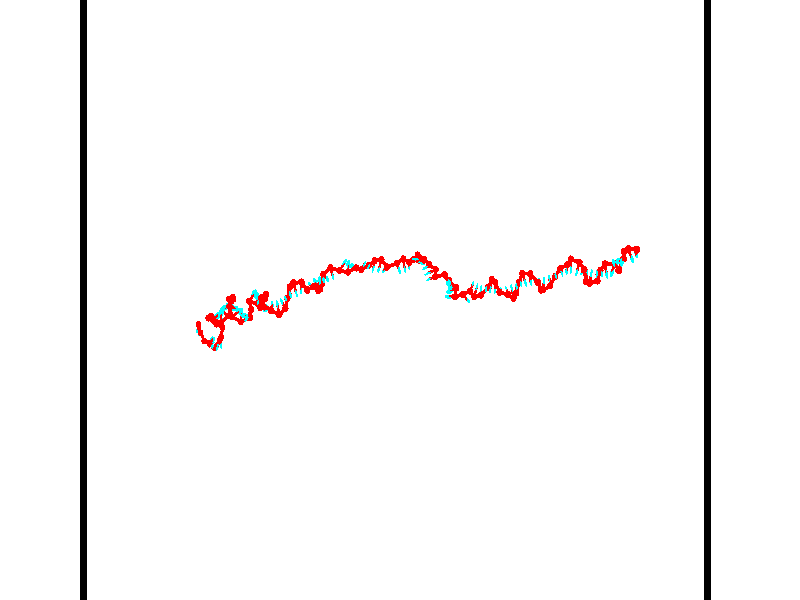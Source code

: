 // switches for output
#declare DRAW_BASES = 1; // possible values are 0, 1; only relevant for DNA ribbons
#declare DRAW_BASES_TYPE = 3; // possible values are 1, 2, 3; only relevant for DNA ribbons
#declare DRAW_FOG = 0; // set to 1 to enable fog

#include "colors.inc"

#include "transforms.inc"
background { rgb <1, 1, 1>}

#default {
   normal{
       ripples 0.25
       frequency 0.20
       turbulence 0.2
       lambda 5
   }
	finish {
		phong 0.1
		phong_size 40.
	}
}

// original window dimensions: 1024x640


// camera settings

camera {
	sky <-0, 1, 0>
	up <-0, 1, 0>
	right 1.6 * <0.99995, 0, 0.00999983>
	location <54.4867, 55, 106.329>
	look_at <55, 55, 55.0001>
	direction <0.513302, 0, -51.3289>
	angle 67.0682
}


# declare cpy_camera_pos = <54.4867, 55, 106.329>;
# if (DRAW_FOG = 1)
fog {
	fog_type 2
	up vnormalize(cpy_camera_pos)
	color rgbt<1,1,1,0.3>
	distance 1e-5
	fog_alt 3e-3
	fog_offset 88
}
# end


// LIGHTS

# declare lum = 6;
global_settings {
	ambient_light rgb lum * <0.05, 0.05, 0.05>
	max_trace_level 15
}# declare cpy_direct_light_amount = 0.25;
light_source
{	1000 * <-0.98995, -1, 1.00995>,
	rgb lum * cpy_direct_light_amount
	parallel
}

light_source
{	1000 * <0.98995, 1, -1.00995>,
	rgb lum * cpy_direct_light_amount
	parallel
}

// strand 0

// nucleotide -1

// particle -1
sphere {
	<36.350616, 53.111111, 50.155518> 0.250000
	pigment { color rgbt <1,0,0,0> }
	no_shadow
}
cylinder {
	<36.220860, 52.837994, 49.893658>,  <36.143005, 52.674122, 49.736542>, 0.100000
	pigment { color rgbt <1,0,0,0> }
	no_shadow
}
cylinder {
	<36.220860, 52.837994, 49.893658>,  <36.350616, 53.111111, 50.155518>, 0.100000
	pigment { color rgbt <1,0,0,0> }
	no_shadow
}

// particle -1
sphere {
	<36.220860, 52.837994, 49.893658> 0.100000
	pigment { color rgbt <1,0,0,0> }
	no_shadow
}
sphere {
	0, 1
	scale<0.080000,0.200000,0.300000>
	matrix <0.758418, -0.601339, 0.251385,
		-0.565309, -0.414950, 0.712911,
		-0.324389, -0.682795, -0.654648,
		36.123543, 52.633156, 49.697262>
	pigment { color rgbt <0,1,1,0> }
	no_shadow
}
cylinder {
	<36.608753, 52.479481, 50.339558>,  <36.350616, 53.111111, 50.155518>, 0.130000
	pigment { color rgbt <1,0,0,0> }
	no_shadow
}

// nucleotide -1

// particle -1
sphere {
	<36.608753, 52.479481, 50.339558> 0.250000
	pigment { color rgbt <1,0,0,0> }
	no_shadow
}
cylinder {
	<36.475746, 52.396587, 49.971539>,  <36.395943, 52.346851, 49.750729>, 0.100000
	pigment { color rgbt <1,0,0,0> }
	no_shadow
}
cylinder {
	<36.475746, 52.396587, 49.971539>,  <36.608753, 52.479481, 50.339558>, 0.100000
	pigment { color rgbt <1,0,0,0> }
	no_shadow
}

// particle -1
sphere {
	<36.475746, 52.396587, 49.971539> 0.100000
	pigment { color rgbt <1,0,0,0> }
	no_shadow
}
sphere {
	0, 1
	scale<0.080000,0.200000,0.300000>
	matrix <0.572513, -0.819592, -0.022307,
		-0.749439, -0.534156, 0.391176,
		-0.332520, -0.207236, -0.920045,
		36.375992, 52.334415, 49.695526>
	pigment { color rgbt <0,1,1,0> }
	no_shadow
}
cylinder {
	<36.960678, 51.846703, 50.377357>,  <36.608753, 52.479481, 50.339558>, 0.130000
	pigment { color rgbt <1,0,0,0> }
	no_shadow
}

// nucleotide -1

// particle -1
sphere {
	<36.960678, 51.846703, 50.377357> 0.250000
	pigment { color rgbt <1,0,0,0> }
	no_shadow
}
cylinder {
	<37.257820, 51.790714, 50.115494>,  <37.436104, 51.757122, 49.958374>, 0.100000
	pigment { color rgbt <1,0,0,0> }
	no_shadow
}
cylinder {
	<37.257820, 51.790714, 50.115494>,  <36.960678, 51.846703, 50.377357>, 0.100000
	pigment { color rgbt <1,0,0,0> }
	no_shadow
}

// particle -1
sphere {
	<37.257820, 51.790714, 50.115494> 0.100000
	pigment { color rgbt <1,0,0,0> }
	no_shadow
}
sphere {
	0, 1
	scale<0.080000,0.200000,0.300000>
	matrix <0.494539, 0.773850, 0.395710,
		0.451221, -0.617709, 0.644077,
		0.742853, -0.139969, -0.654659,
		37.480675, 51.748722, 49.919098>
	pigment { color rgbt <0,1,1,0> }
	no_shadow
}
cylinder {
	<37.590630, 51.617264, 50.793728>,  <36.960678, 51.846703, 50.377357>, 0.130000
	pigment { color rgbt <1,0,0,0> }
	no_shadow
}

// nucleotide -1

// particle -1
sphere {
	<37.590630, 51.617264, 50.793728> 0.250000
	pigment { color rgbt <1,0,0,0> }
	no_shadow
}
cylinder {
	<37.643742, 51.825485, 50.456352>,  <37.675610, 51.950420, 50.253925>, 0.100000
	pigment { color rgbt <1,0,0,0> }
	no_shadow
}
cylinder {
	<37.643742, 51.825485, 50.456352>,  <37.590630, 51.617264, 50.793728>, 0.100000
	pigment { color rgbt <1,0,0,0> }
	no_shadow
}

// particle -1
sphere {
	<37.643742, 51.825485, 50.456352> 0.100000
	pigment { color rgbt <1,0,0,0> }
	no_shadow
}
sphere {
	0, 1
	scale<0.080000,0.200000,0.300000>
	matrix <0.576608, 0.651580, 0.492915,
		0.806159, -0.551783, -0.213641,
		0.132778, 0.520555, -0.843441,
		37.683575, 51.981651, 50.203320>
	pigment { color rgbt <0,1,1,0> }
	no_shadow
}
cylinder {
	<38.153732, 51.384533, 51.293468>,  <37.590630, 51.617264, 50.793728>, 0.130000
	pigment { color rgbt <1,0,0,0> }
	no_shadow
}

// nucleotide -1

// particle -1
sphere {
	<38.153732, 51.384533, 51.293468> 0.250000
	pigment { color rgbt <1,0,0,0> }
	no_shadow
}
cylinder {
	<38.181587, 51.461243, 51.685055>,  <38.198299, 51.507271, 51.920006>, 0.100000
	pigment { color rgbt <1,0,0,0> }
	no_shadow
}
cylinder {
	<38.181587, 51.461243, 51.685055>,  <38.153732, 51.384533, 51.293468>, 0.100000
	pigment { color rgbt <1,0,0,0> }
	no_shadow
}

// particle -1
sphere {
	<38.181587, 51.461243, 51.685055> 0.100000
	pigment { color rgbt <1,0,0,0> }
	no_shadow
}
sphere {
	0, 1
	scale<0.080000,0.200000,0.300000>
	matrix <0.996153, -0.065701, -0.057985,
		0.053199, 0.979237, -0.195615,
		0.069634, 0.191778, 0.978965,
		38.202477, 51.518776, 51.978745>
	pigment { color rgbt <0,1,1,0> }
	no_shadow
}
cylinder {
	<38.667286, 51.943909, 51.395084>,  <38.153732, 51.384533, 51.293468>, 0.130000
	pigment { color rgbt <1,0,0,0> }
	no_shadow
}

// nucleotide -1

// particle -1
sphere {
	<38.667286, 51.943909, 51.395084> 0.250000
	pigment { color rgbt <1,0,0,0> }
	no_shadow
}
cylinder {
	<38.638687, 51.659317, 51.674709>,  <38.621529, 51.488564, 51.842484>, 0.100000
	pigment { color rgbt <1,0,0,0> }
	no_shadow
}
cylinder {
	<38.638687, 51.659317, 51.674709>,  <38.667286, 51.943909, 51.395084>, 0.100000
	pigment { color rgbt <1,0,0,0> }
	no_shadow
}

// particle -1
sphere {
	<38.638687, 51.659317, 51.674709> 0.100000
	pigment { color rgbt <1,0,0,0> }
	no_shadow
}
sphere {
	0, 1
	scale<0.080000,0.200000,0.300000>
	matrix <0.990400, -0.133764, -0.034850,
		0.118304, 0.689857, 0.714214,
		-0.071495, -0.711480, 0.699060,
		38.617237, 51.445873, 51.884426>
	pigment { color rgbt <0,1,1,0> }
	no_shadow
}
cylinder {
	<38.982327, 52.240929, 52.023247>,  <38.667286, 51.943909, 51.395084>, 0.130000
	pigment { color rgbt <1,0,0,0> }
	no_shadow
}

// nucleotide -1

// particle -1
sphere {
	<38.982327, 52.240929, 52.023247> 0.250000
	pigment { color rgbt <1,0,0,0> }
	no_shadow
}
cylinder {
	<38.955853, 51.855240, 51.920570>,  <38.939968, 51.623825, 51.858963>, 0.100000
	pigment { color rgbt <1,0,0,0> }
	no_shadow
}
cylinder {
	<38.955853, 51.855240, 51.920570>,  <38.982327, 52.240929, 52.023247>, 0.100000
	pigment { color rgbt <1,0,0,0> }
	no_shadow
}

// particle -1
sphere {
	<38.955853, 51.855240, 51.920570> 0.100000
	pigment { color rgbt <1,0,0,0> }
	no_shadow
}
sphere {
	0, 1
	scale<0.080000,0.200000,0.300000>
	matrix <0.969242, -0.001016, -0.246107,
		0.237041, -0.265088, 0.934634,
		-0.066190, -0.964224, -0.256693,
		38.935997, 51.565971, 51.843563>
	pigment { color rgbt <0,1,1,0> }
	no_shadow
}
cylinder {
	<39.052746, 52.912399, 51.817825>,  <38.982327, 52.240929, 52.023247>, 0.130000
	pigment { color rgbt <1,0,0,0> }
	no_shadow
}

// nucleotide -1

// particle -1
sphere {
	<39.052746, 52.912399, 51.817825> 0.250000
	pigment { color rgbt <1,0,0,0> }
	no_shadow
}
cylinder {
	<39.012753, 53.309349, 51.846642>,  <38.988758, 53.547520, 51.863930>, 0.100000
	pigment { color rgbt <1,0,0,0> }
	no_shadow
}
cylinder {
	<39.012753, 53.309349, 51.846642>,  <39.052746, 52.912399, 51.817825>, 0.100000
	pigment { color rgbt <1,0,0,0> }
	no_shadow
}

// particle -1
sphere {
	<39.012753, 53.309349, 51.846642> 0.100000
	pigment { color rgbt <1,0,0,0> }
	no_shadow
}
sphere {
	0, 1
	scale<0.080000,0.200000,0.300000>
	matrix <-0.969565, -0.113432, 0.216973,
		0.223491, -0.048152, 0.973516,
		-0.099980, 0.992378, 0.072037,
		38.982758, 53.607063, 51.868252>
	pigment { color rgbt <0,1,1,0> }
	no_shadow
}
cylinder {
	<38.675854, 53.201855, 52.447979>,  <39.052746, 52.912399, 51.817825>, 0.130000
	pigment { color rgbt <1,0,0,0> }
	no_shadow
}

// nucleotide -1

// particle -1
sphere {
	<38.675854, 53.201855, 52.447979> 0.250000
	pigment { color rgbt <1,0,0,0> }
	no_shadow
}
cylinder {
	<38.598244, 53.433125, 52.130978>,  <38.551678, 53.571888, 51.940777>, 0.100000
	pigment { color rgbt <1,0,0,0> }
	no_shadow
}
cylinder {
	<38.598244, 53.433125, 52.130978>,  <38.675854, 53.201855, 52.447979>, 0.100000
	pigment { color rgbt <1,0,0,0> }
	no_shadow
}

// particle -1
sphere {
	<38.598244, 53.433125, 52.130978> 0.100000
	pigment { color rgbt <1,0,0,0> }
	no_shadow
}
sphere {
	0, 1
	scale<0.080000,0.200000,0.300000>
	matrix <-0.975475, -0.028124, 0.218304,
		0.103930, 0.815425, 0.569456,
		-0.194026, 0.578179, -0.792504,
		38.540035, 53.606579, 51.893227>
	pigment { color rgbt <0,1,1,0> }
	no_shadow
}
cylinder {
	<38.254387, 53.810413, 52.603188>,  <38.675854, 53.201855, 52.447979>, 0.130000
	pigment { color rgbt <1,0,0,0> }
	no_shadow
}

// nucleotide -1

// particle -1
sphere {
	<38.254387, 53.810413, 52.603188> 0.250000
	pigment { color rgbt <1,0,0,0> }
	no_shadow
}
cylinder {
	<38.178875, 53.689037, 52.229603>,  <38.133568, 53.616211, 52.005451>, 0.100000
	pigment { color rgbt <1,0,0,0> }
	no_shadow
}
cylinder {
	<38.178875, 53.689037, 52.229603>,  <38.254387, 53.810413, 52.603188>, 0.100000
	pigment { color rgbt <1,0,0,0> }
	no_shadow
}

// particle -1
sphere {
	<38.178875, 53.689037, 52.229603> 0.100000
	pigment { color rgbt <1,0,0,0> }
	no_shadow
}
sphere {
	0, 1
	scale<0.080000,0.200000,0.300000>
	matrix <-0.981911, 0.072493, 0.174915,
		0.014630, 0.950089, -0.311637,
		-0.188776, -0.303441, -0.933963,
		38.122242, 53.598003, 51.949413>
	pigment { color rgbt <0,1,1,0> }
	no_shadow
}
cylinder {
	<38.251472, 53.680191, 53.368099>,  <38.254387, 53.810413, 52.603188>, 0.130000
	pigment { color rgbt <1,0,0,0> }
	no_shadow
}

// nucleotide -1

// particle -1
sphere {
	<38.251472, 53.680191, 53.368099> 0.250000
	pigment { color rgbt <1,0,0,0> }
	no_shadow
}
cylinder {
	<38.607018, 53.715137, 53.188190>,  <38.820343, 53.736103, 53.080246>, 0.100000
	pigment { color rgbt <1,0,0,0> }
	no_shadow
}
cylinder {
	<38.607018, 53.715137, 53.188190>,  <38.251472, 53.680191, 53.368099>, 0.100000
	pigment { color rgbt <1,0,0,0> }
	no_shadow
}

// particle -1
sphere {
	<38.607018, 53.715137, 53.188190> 0.100000
	pigment { color rgbt <1,0,0,0> }
	no_shadow
}
sphere {
	0, 1
	scale<0.080000,0.200000,0.300000>
	matrix <0.284428, 0.664382, 0.691156,
		0.359200, -0.742269, 0.565696,
		0.888862, 0.087363, -0.449768,
		38.873676, 53.741348, 53.053261>
	pigment { color rgbt <0,1,1,0> }
	no_shadow
}
cylinder {
	<38.814251, 53.546715, 53.874107>,  <38.251472, 53.680191, 53.368099>, 0.130000
	pigment { color rgbt <1,0,0,0> }
	no_shadow
}

// nucleotide -1

// particle -1
sphere {
	<38.814251, 53.546715, 53.874107> 0.250000
	pigment { color rgbt <1,0,0,0> }
	no_shadow
}
cylinder {
	<38.946606, 53.754341, 53.558872>,  <39.026020, 53.878918, 53.369732>, 0.100000
	pigment { color rgbt <1,0,0,0> }
	no_shadow
}
cylinder {
	<38.946606, 53.754341, 53.558872>,  <38.814251, 53.546715, 53.874107>, 0.100000
	pigment { color rgbt <1,0,0,0> }
	no_shadow
}

// particle -1
sphere {
	<38.946606, 53.754341, 53.558872> 0.100000
	pigment { color rgbt <1,0,0,0> }
	no_shadow
}
sphere {
	0, 1
	scale<0.080000,0.200000,0.300000>
	matrix <0.598701, 0.530062, 0.600492,
		0.729431, -0.670526, -0.135372,
		0.330890, 0.519065, -0.788088,
		39.045872, 53.910061, 53.322445>
	pigment { color rgbt <0,1,1,0> }
	no_shadow
}
cylinder {
	<39.445335, 53.345249, 53.683254>,  <38.814251, 53.546715, 53.874107>, 0.130000
	pigment { color rgbt <1,0,0,0> }
	no_shadow
}

// nucleotide -1

// particle -1
sphere {
	<39.445335, 53.345249, 53.683254> 0.250000
	pigment { color rgbt <1,0,0,0> }
	no_shadow
}
cylinder {
	<39.422180, 53.739830, 53.621857>,  <39.408287, 53.976578, 53.585018>, 0.100000
	pigment { color rgbt <1,0,0,0> }
	no_shadow
}
cylinder {
	<39.422180, 53.739830, 53.621857>,  <39.445335, 53.345249, 53.683254>, 0.100000
	pigment { color rgbt <1,0,0,0> }
	no_shadow
}

// particle -1
sphere {
	<39.422180, 53.739830, 53.621857> 0.100000
	pigment { color rgbt <1,0,0,0> }
	no_shadow
}
sphere {
	0, 1
	scale<0.080000,0.200000,0.300000>
	matrix <0.710099, 0.148757, 0.688208,
		0.701718, -0.069154, -0.709091,
		-0.057890, 0.986453, -0.153492,
		39.404812, 54.035767, 53.575809>
	pigment { color rgbt <0,1,1,0> }
	no_shadow
}
cylinder {
	<39.991730, 53.831512, 53.369534>,  <39.445335, 53.345249, 53.683254>, 0.130000
	pigment { color rgbt <1,0,0,0> }
	no_shadow
}

// nucleotide -1

// particle -1
sphere {
	<39.991730, 53.831512, 53.369534> 0.250000
	pigment { color rgbt <1,0,0,0> }
	no_shadow
}
cylinder {
	<39.778885, 54.030415, 53.643642>,  <39.651176, 54.149757, 53.808105>, 0.100000
	pigment { color rgbt <1,0,0,0> }
	no_shadow
}
cylinder {
	<39.778885, 54.030415, 53.643642>,  <39.991730, 53.831512, 53.369534>, 0.100000
	pigment { color rgbt <1,0,0,0> }
	no_shadow
}

// particle -1
sphere {
	<39.778885, 54.030415, 53.643642> 0.100000
	pigment { color rgbt <1,0,0,0> }
	no_shadow
}
sphere {
	0, 1
	scale<0.080000,0.200000,0.300000>
	matrix <0.845613, 0.271599, 0.459536,
		0.042390, 0.823996, -0.565008,
		-0.532111, 0.497258, 0.685269,
		39.619251, 54.179592, 53.849224>
	pigment { color rgbt <0,1,1,0> }
	no_shadow
}
cylinder {
	<40.293610, 54.469841, 53.629391>,  <39.991730, 53.831512, 53.369534>, 0.130000
	pigment { color rgbt <1,0,0,0> }
	no_shadow
}

// nucleotide -1

// particle -1
sphere {
	<40.293610, 54.469841, 53.629391> 0.250000
	pigment { color rgbt <1,0,0,0> }
	no_shadow
}
cylinder {
	<40.048752, 54.449043, 53.945004>,  <39.901836, 54.436565, 54.134373>, 0.100000
	pigment { color rgbt <1,0,0,0> }
	no_shadow
}
cylinder {
	<40.048752, 54.449043, 53.945004>,  <40.293610, 54.469841, 53.629391>, 0.100000
	pigment { color rgbt <1,0,0,0> }
	no_shadow
}

// particle -1
sphere {
	<40.048752, 54.449043, 53.945004> 0.100000
	pigment { color rgbt <1,0,0,0> }
	no_shadow
}
sphere {
	0, 1
	scale<0.080000,0.200000,0.300000>
	matrix <0.780805, 0.117976, 0.613535,
		-0.124986, 0.991654, -0.031623,
		-0.612145, -0.051992, 0.789034,
		39.865108, 54.433445, 54.181713>
	pigment { color rgbt <0,1,1,0> }
	no_shadow
}
cylinder {
	<40.563728, 55.041225, 53.943260>,  <40.293610, 54.469841, 53.629391>, 0.130000
	pigment { color rgbt <1,0,0,0> }
	no_shadow
}

// nucleotide -1

// particle -1
sphere {
	<40.563728, 55.041225, 53.943260> 0.250000
	pigment { color rgbt <1,0,0,0> }
	no_shadow
}
cylinder {
	<40.362656, 54.789856, 54.180710>,  <40.242012, 54.639034, 54.323181>, 0.100000
	pigment { color rgbt <1,0,0,0> }
	no_shadow
}
cylinder {
	<40.362656, 54.789856, 54.180710>,  <40.563728, 55.041225, 53.943260>, 0.100000
	pigment { color rgbt <1,0,0,0> }
	no_shadow
}

// particle -1
sphere {
	<40.362656, 54.789856, 54.180710> 0.100000
	pigment { color rgbt <1,0,0,0> }
	no_shadow
}
sphere {
	0, 1
	scale<0.080000,0.200000,0.300000>
	matrix <0.799906, -0.077735, 0.595070,
		-0.327813, 0.773974, 0.541759,
		-0.502683, -0.628428, 0.593624,
		40.211849, 54.601326, 54.358795>
	pigment { color rgbt <0,1,1,0> }
	no_shadow
}
cylinder {
	<40.710323, 55.203575, 54.588078>,  <40.563728, 55.041225, 53.943260>, 0.130000
	pigment { color rgbt <1,0,0,0> }
	no_shadow
}

// nucleotide -1

// particle -1
sphere {
	<40.710323, 55.203575, 54.588078> 0.250000
	pigment { color rgbt <1,0,0,0> }
	no_shadow
}
cylinder {
	<40.585598, 54.825294, 54.624779>,  <40.510765, 54.598324, 54.646801>, 0.100000
	pigment { color rgbt <1,0,0,0> }
	no_shadow
}
cylinder {
	<40.585598, 54.825294, 54.624779>,  <40.710323, 55.203575, 54.588078>, 0.100000
	pigment { color rgbt <1,0,0,0> }
	no_shadow
}

// particle -1
sphere {
	<40.585598, 54.825294, 54.624779> 0.100000
	pigment { color rgbt <1,0,0,0> }
	no_shadow
}
sphere {
	0, 1
	scale<0.080000,0.200000,0.300000>
	matrix <0.681866, -0.155470, 0.714764,
		-0.661689, 0.285437, 0.693320,
		-0.311811, -0.945703, 0.091757,
		40.492054, 54.541584, 54.652306>
	pigment { color rgbt <0,1,1,0> }
	no_shadow
}
cylinder {
	<40.597374, 55.065727, 55.308228>,  <40.710323, 55.203575, 54.588078>, 0.130000
	pigment { color rgbt <1,0,0,0> }
	no_shadow
}

// nucleotide -1

// particle -1
sphere {
	<40.597374, 55.065727, 55.308228> 0.250000
	pigment { color rgbt <1,0,0,0> }
	no_shadow
}
cylinder {
	<40.686577, 54.731586, 55.107246>,  <40.740097, 54.531101, 54.986656>, 0.100000
	pigment { color rgbt <1,0,0,0> }
	no_shadow
}
cylinder {
	<40.686577, 54.731586, 55.107246>,  <40.597374, 55.065727, 55.308228>, 0.100000
	pigment { color rgbt <1,0,0,0> }
	no_shadow
}

// particle -1
sphere {
	<40.686577, 54.731586, 55.107246> 0.100000
	pigment { color rgbt <1,0,0,0> }
	no_shadow
}
sphere {
	0, 1
	scale<0.080000,0.200000,0.300000>
	matrix <0.621293, -0.275385, 0.733592,
		-0.751175, -0.475765, 0.457585,
		0.223005, -0.835351, -0.502452,
		40.753479, 54.480980, 54.956512>
	pigment { color rgbt <0,1,1,0> }
	no_shadow
}
cylinder {
	<40.751804, 54.543465, 55.826912>,  <40.597374, 55.065727, 55.308228>, 0.130000
	pigment { color rgbt <1,0,0,0> }
	no_shadow
}

// nucleotide -1

// particle -1
sphere {
	<40.751804, 54.543465, 55.826912> 0.250000
	pigment { color rgbt <1,0,0,0> }
	no_shadow
}
cylinder {
	<40.966160, 54.462902, 55.498947>,  <41.094772, 54.414562, 55.302170>, 0.100000
	pigment { color rgbt <1,0,0,0> }
	no_shadow
}
cylinder {
	<40.966160, 54.462902, 55.498947>,  <40.751804, 54.543465, 55.826912>, 0.100000
	pigment { color rgbt <1,0,0,0> }
	no_shadow
}

// particle -1
sphere {
	<40.966160, 54.462902, 55.498947> 0.100000
	pigment { color rgbt <1,0,0,0> }
	no_shadow
}
sphere {
	0, 1
	scale<0.080000,0.200000,0.300000>
	matrix <0.752042, -0.327518, 0.571983,
		-0.383739, -0.923129, -0.024043,
		0.535888, -0.201411, -0.819913,
		41.126926, 54.402481, 55.252972>
	pigment { color rgbt <0,1,1,0> }
	no_shadow
}
cylinder {
	<40.990143, 53.823524, 55.870216>,  <40.751804, 54.543465, 55.826912>, 0.130000
	pigment { color rgbt <1,0,0,0> }
	no_shadow
}

// nucleotide -1

// particle -1
sphere {
	<40.990143, 53.823524, 55.870216> 0.250000
	pigment { color rgbt <1,0,0,0> }
	no_shadow
}
cylinder {
	<41.244907, 54.063747, 55.676857>,  <41.397766, 54.207882, 55.560841>, 0.100000
	pigment { color rgbt <1,0,0,0> }
	no_shadow
}
cylinder {
	<41.244907, 54.063747, 55.676857>,  <40.990143, 53.823524, 55.870216>, 0.100000
	pigment { color rgbt <1,0,0,0> }
	no_shadow
}

// particle -1
sphere {
	<41.244907, 54.063747, 55.676857> 0.100000
	pigment { color rgbt <1,0,0,0> }
	no_shadow
}
sphere {
	0, 1
	scale<0.080000,0.200000,0.300000>
	matrix <0.755839, -0.362956, 0.544951,
		0.151821, -0.712458, -0.685094,
		0.636913, 0.600556, -0.483399,
		41.435982, 54.243916, 55.531837>
	pigment { color rgbt <0,1,1,0> }
	no_shadow
}
cylinder {
	<41.647297, 53.479988, 55.617897>,  <40.990143, 53.823524, 55.870216>, 0.130000
	pigment { color rgbt <1,0,0,0> }
	no_shadow
}

// nucleotide -1

// particle -1
sphere {
	<41.647297, 53.479988, 55.617897> 0.250000
	pigment { color rgbt <1,0,0,0> }
	no_shadow
}
cylinder {
	<41.701214, 53.862358, 55.722237>,  <41.733562, 54.091778, 55.784840>, 0.100000
	pigment { color rgbt <1,0,0,0> }
	no_shadow
}
cylinder {
	<41.701214, 53.862358, 55.722237>,  <41.647297, 53.479988, 55.617897>, 0.100000
	pigment { color rgbt <1,0,0,0> }
	no_shadow
}

// particle -1
sphere {
	<41.701214, 53.862358, 55.722237> 0.100000
	pigment { color rgbt <1,0,0,0> }
	no_shadow
}
sphere {
	0, 1
	scale<0.080000,0.200000,0.300000>
	matrix <0.767903, -0.267150, 0.582199,
		0.626223, 0.121830, -0.770066,
		0.134793, 0.955923, 0.260849,
		41.741653, 54.149136, 55.800491>
	pigment { color rgbt <0,1,1,0> }
	no_shadow
}
cylinder {
	<42.385109, 53.775158, 55.439831>,  <41.647297, 53.479988, 55.617897>, 0.130000
	pigment { color rgbt <1,0,0,0> }
	no_shadow
}

// nucleotide -1

// particle -1
sphere {
	<42.385109, 53.775158, 55.439831> 0.250000
	pigment { color rgbt <1,0,0,0> }
	no_shadow
}
cylinder {
	<42.164799, 53.857403, 55.763405>,  <42.032612, 53.906750, 55.957550>, 0.100000
	pigment { color rgbt <1,0,0,0> }
	no_shadow
}
cylinder {
	<42.164799, 53.857403, 55.763405>,  <42.385109, 53.775158, 55.439831>, 0.100000
	pigment { color rgbt <1,0,0,0> }
	no_shadow
}

// particle -1
sphere {
	<42.164799, 53.857403, 55.763405> 0.100000
	pigment { color rgbt <1,0,0,0> }
	no_shadow
}
sphere {
	0, 1
	scale<0.080000,0.200000,0.300000>
	matrix <0.703190, -0.407799, 0.582429,
		0.449639, 0.889619, 0.080018,
		-0.550771, 0.205615, 0.808933,
		41.999569, 53.919086, 56.006084>
	pigment { color rgbt <0,1,1,0> }
	no_shadow
}
cylinder {
	<42.599060, 54.326702, 55.925652>,  <42.385109, 53.775158, 55.439831>, 0.130000
	pigment { color rgbt <1,0,0,0> }
	no_shadow
}

// nucleotide -1

// particle -1
sphere {
	<42.599060, 54.326702, 55.925652> 0.250000
	pigment { color rgbt <1,0,0,0> }
	no_shadow
}
cylinder {
	<42.427174, 54.008259, 56.096085>,  <42.324043, 53.817192, 56.198345>, 0.100000
	pigment { color rgbt <1,0,0,0> }
	no_shadow
}
cylinder {
	<42.427174, 54.008259, 56.096085>,  <42.599060, 54.326702, 55.925652>, 0.100000
	pigment { color rgbt <1,0,0,0> }
	no_shadow
}

// particle -1
sphere {
	<42.427174, 54.008259, 56.096085> 0.100000
	pigment { color rgbt <1,0,0,0> }
	no_shadow
}
sphere {
	0, 1
	scale<0.080000,0.200000,0.300000>
	matrix <0.879770, -0.262864, 0.396116,
		-0.203350, 0.545075, 0.813352,
		-0.429714, -0.796113, 0.426087,
		42.298260, 53.769424, 56.223911>
	pigment { color rgbt <0,1,1,0> }
	no_shadow
}
cylinder {
	<42.566753, 54.910667, 56.509785>,  <42.599060, 54.326702, 55.925652>, 0.130000
	pigment { color rgbt <1,0,0,0> }
	no_shadow
}

// nucleotide -1

// particle -1
sphere {
	<42.566753, 54.910667, 56.509785> 0.250000
	pigment { color rgbt <1,0,0,0> }
	no_shadow
}
cylinder {
	<42.795460, 55.233635, 56.451607>,  <42.932682, 55.427418, 56.416698>, 0.100000
	pigment { color rgbt <1,0,0,0> }
	no_shadow
}
cylinder {
	<42.795460, 55.233635, 56.451607>,  <42.566753, 54.910667, 56.509785>, 0.100000
	pigment { color rgbt <1,0,0,0> }
	no_shadow
}

// particle -1
sphere {
	<42.795460, 55.233635, 56.451607> 0.100000
	pigment { color rgbt <1,0,0,0> }
	no_shadow
}
sphere {
	0, 1
	scale<0.080000,0.200000,0.300000>
	matrix <0.546232, -0.242374, 0.801801,
		0.612139, -0.537890, -0.579621,
		0.571766, 0.807421, -0.145446,
		42.966988, 55.475861, 56.407974>
	pigment { color rgbt <0,1,1,0> }
	no_shadow
}
cylinder {
	<43.275738, 54.702446, 56.381889>,  <42.566753, 54.910667, 56.509785>, 0.130000
	pigment { color rgbt <1,0,0,0> }
	no_shadow
}

// nucleotide -1

// particle -1
sphere {
	<43.275738, 54.702446, 56.381889> 0.250000
	pigment { color rgbt <1,0,0,0> }
	no_shadow
}
cylinder {
	<43.254009, 55.055840, 56.568008>,  <43.240974, 55.267876, 56.679680>, 0.100000
	pigment { color rgbt <1,0,0,0> }
	no_shadow
}
cylinder {
	<43.254009, 55.055840, 56.568008>,  <43.275738, 54.702446, 56.381889>, 0.100000
	pigment { color rgbt <1,0,0,0> }
	no_shadow
}

// particle -1
sphere {
	<43.254009, 55.055840, 56.568008> 0.100000
	pigment { color rgbt <1,0,0,0> }
	no_shadow
}
sphere {
	0, 1
	scale<0.080000,0.200000,0.300000>
	matrix <0.422413, -0.401901, 0.812430,
		0.904774, 0.240676, -0.351367,
		-0.054318, 0.883488, 0.465294,
		43.237713, 55.320885, 56.707596>
	pigment { color rgbt <0,1,1,0> }
	no_shadow
}
cylinder {
	<43.914795, 55.088001, 56.597023>,  <43.275738, 54.702446, 56.381889>, 0.130000
	pigment { color rgbt <1,0,0,0> }
	no_shadow
}

// nucleotide -1

// particle -1
sphere {
	<43.914795, 55.088001, 56.597023> 0.250000
	pigment { color rgbt <1,0,0,0> }
	no_shadow
}
cylinder {
	<43.606903, 55.141869, 56.846626>,  <43.422169, 55.174187, 56.996387>, 0.100000
	pigment { color rgbt <1,0,0,0> }
	no_shadow
}
cylinder {
	<43.606903, 55.141869, 56.846626>,  <43.914795, 55.088001, 56.597023>, 0.100000
	pigment { color rgbt <1,0,0,0> }
	no_shadow
}

// particle -1
sphere {
	<43.606903, 55.141869, 56.846626> 0.100000
	pigment { color rgbt <1,0,0,0> }
	no_shadow
}
sphere {
	0, 1
	scale<0.080000,0.200000,0.300000>
	matrix <0.471034, -0.539950, 0.697553,
		0.430870, 0.830854, 0.352182,
		-0.769726, 0.134665, 0.624009,
		43.375984, 55.182266, 57.033829>
	pigment { color rgbt <0,1,1,0> }
	no_shadow
}
cylinder {
	<44.115913, 55.357418, 57.314739>,  <43.914795, 55.088001, 56.597023>, 0.130000
	pigment { color rgbt <1,0,0,0> }
	no_shadow
}

// nucleotide -1

// particle -1
sphere {
	<44.115913, 55.357418, 57.314739> 0.250000
	pigment { color rgbt <1,0,0,0> }
	no_shadow
}
cylinder {
	<43.831661, 55.078415, 57.351593>,  <43.661110, 54.911011, 57.373707>, 0.100000
	pigment { color rgbt <1,0,0,0> }
	no_shadow
}
cylinder {
	<43.831661, 55.078415, 57.351593>,  <44.115913, 55.357418, 57.314739>, 0.100000
	pigment { color rgbt <1,0,0,0> }
	no_shadow
}

// particle -1
sphere {
	<43.831661, 55.078415, 57.351593> 0.100000
	pigment { color rgbt <1,0,0,0> }
	no_shadow
}
sphere {
	0, 1
	scale<0.080000,0.200000,0.300000>
	matrix <0.601692, -0.534619, 0.593422,
		-0.364659, 0.477141, 0.799600,
		-0.710627, -0.697510, 0.092138,
		43.618473, 54.869164, 57.379234>
	pigment { color rgbt <0,1,1,0> }
	no_shadow
}
cylinder {
	<43.889591, 55.134892, 57.967525>,  <44.115913, 55.357418, 57.314739>, 0.130000
	pigment { color rgbt <1,0,0,0> }
	no_shadow
}

// nucleotide -1

// particle -1
sphere {
	<43.889591, 55.134892, 57.967525> 0.250000
	pigment { color rgbt <1,0,0,0> }
	no_shadow
}
cylinder {
	<43.865681, 54.813145, 57.731079>,  <43.851334, 54.620094, 57.589211>, 0.100000
	pigment { color rgbt <1,0,0,0> }
	no_shadow
}
cylinder {
	<43.865681, 54.813145, 57.731079>,  <43.889591, 55.134892, 57.967525>, 0.100000
	pigment { color rgbt <1,0,0,0> }
	no_shadow
}

// particle -1
sphere {
	<43.865681, 54.813145, 57.731079> 0.100000
	pigment { color rgbt <1,0,0,0> }
	no_shadow
}
sphere {
	0, 1
	scale<0.080000,0.200000,0.300000>
	matrix <0.725835, -0.441548, 0.527447,
		-0.685268, -0.397522, 0.610233,
		-0.059775, -0.804371, -0.591113,
		43.847748, 54.571835, 57.553745>
	pigment { color rgbt <0,1,1,0> }
	no_shadow
}
cylinder {
	<43.905926, 54.511303, 58.440056>,  <43.889591, 55.134892, 57.967525>, 0.130000
	pigment { color rgbt <1,0,0,0> }
	no_shadow
}

// nucleotide -1

// particle -1
sphere {
	<43.905926, 54.511303, 58.440056> 0.250000
	pigment { color rgbt <1,0,0,0> }
	no_shadow
}
cylinder {
	<44.049839, 54.421661, 58.077766>,  <44.136185, 54.367874, 57.860394>, 0.100000
	pigment { color rgbt <1,0,0,0> }
	no_shadow
}
cylinder {
	<44.049839, 54.421661, 58.077766>,  <43.905926, 54.511303, 58.440056>, 0.100000
	pigment { color rgbt <1,0,0,0> }
	no_shadow
}

// particle -1
sphere {
	<44.049839, 54.421661, 58.077766> 0.100000
	pigment { color rgbt <1,0,0,0> }
	no_shadow
}
sphere {
	0, 1
	scale<0.080000,0.200000,0.300000>
	matrix <0.718079, -0.553310, 0.422150,
		-0.595753, -0.802261, -0.038143,
		0.359780, -0.224108, -0.905723,
		44.157772, 54.354431, 57.806049>
	pigment { color rgbt <0,1,1,0> }
	no_shadow
}
cylinder {
	<44.209122, 54.714062, 59.121422>,  <43.905926, 54.511303, 58.440056>, 0.130000
	pigment { color rgbt <1,0,0,0> }
	no_shadow
}

// nucleotide -1

// particle -1
sphere {
	<44.209122, 54.714062, 59.121422> 0.250000
	pigment { color rgbt <1,0,0,0> }
	no_shadow
}
cylinder {
	<44.353848, 54.604385, 58.765015>,  <44.440681, 54.538578, 58.551170>, 0.100000
	pigment { color rgbt <1,0,0,0> }
	no_shadow
}
cylinder {
	<44.353848, 54.604385, 58.765015>,  <44.209122, 54.714062, 59.121422>, 0.100000
	pigment { color rgbt <1,0,0,0> }
	no_shadow
}

// particle -1
sphere {
	<44.353848, 54.604385, 58.765015> 0.100000
	pigment { color rgbt <1,0,0,0> }
	no_shadow
}
sphere {
	0, 1
	scale<0.080000,0.200000,0.300000>
	matrix <0.906090, 0.328261, 0.266917,
		0.219300, -0.903915, 0.367212,
		0.361812, -0.274192, -0.891017,
		44.462391, 54.522129, 58.497711>
	pigment { color rgbt <0,1,1,0> }
	no_shadow
}
cylinder {
	<44.880283, 54.323257, 59.153645>,  <44.209122, 54.714062, 59.121422>, 0.130000
	pigment { color rgbt <1,0,0,0> }
	no_shadow
}

// nucleotide -1

// particle -1
sphere {
	<44.880283, 54.323257, 59.153645> 0.250000
	pigment { color rgbt <1,0,0,0> }
	no_shadow
}
cylinder {
	<44.872383, 54.535755, 58.814850>,  <44.867645, 54.663254, 58.611572>, 0.100000
	pigment { color rgbt <1,0,0,0> }
	no_shadow
}
cylinder {
	<44.872383, 54.535755, 58.814850>,  <44.880283, 54.323257, 59.153645>, 0.100000
	pigment { color rgbt <1,0,0,0> }
	no_shadow
}

// particle -1
sphere {
	<44.872383, 54.535755, 58.814850> 0.100000
	pigment { color rgbt <1,0,0,0> }
	no_shadow
}
sphere {
	0, 1
	scale<0.080000,0.200000,0.300000>
	matrix <0.948021, 0.279051, 0.152923,
		0.317593, -0.799941, -0.509145,
		-0.019748, 0.531248, -0.846986,
		44.866459, 54.695129, 58.560753>
	pigment { color rgbt <0,1,1,0> }
	no_shadow
}
cylinder {
	<45.449036, 54.043804, 58.672138>,  <44.880283, 54.323257, 59.153645>, 0.130000
	pigment { color rgbt <1,0,0,0> }
	no_shadow
}

// nucleotide -1

// particle -1
sphere {
	<45.449036, 54.043804, 58.672138> 0.250000
	pigment { color rgbt <1,0,0,0> }
	no_shadow
}
cylinder {
	<45.355423, 54.430923, 58.635040>,  <45.299255, 54.663193, 58.612782>, 0.100000
	pigment { color rgbt <1,0,0,0> }
	no_shadow
}
cylinder {
	<45.355423, 54.430923, 58.635040>,  <45.449036, 54.043804, 58.672138>, 0.100000
	pigment { color rgbt <1,0,0,0> }
	no_shadow
}

// particle -1
sphere {
	<45.355423, 54.430923, 58.635040> 0.100000
	pigment { color rgbt <1,0,0,0> }
	no_shadow
}
sphere {
	0, 1
	scale<0.080000,0.200000,0.300000>
	matrix <0.960210, 0.245034, 0.133994,
		0.152403, -0.057693, -0.986633,
		-0.234028, 0.967796, -0.092741,
		45.285213, 54.721264, 58.607220>
	pigment { color rgbt <0,1,1,0> }
	no_shadow
}
cylinder {
	<45.832821, 54.431107, 58.144737>,  <45.449036, 54.043804, 58.672138>, 0.130000
	pigment { color rgbt <1,0,0,0> }
	no_shadow
}

// nucleotide -1

// particle -1
sphere {
	<45.832821, 54.431107, 58.144737> 0.250000
	pigment { color rgbt <1,0,0,0> }
	no_shadow
}
cylinder {
	<45.720123, 54.691368, 58.426804>,  <45.652504, 54.847527, 58.596043>, 0.100000
	pigment { color rgbt <1,0,0,0> }
	no_shadow
}
cylinder {
	<45.720123, 54.691368, 58.426804>,  <45.832821, 54.431107, 58.144737>, 0.100000
	pigment { color rgbt <1,0,0,0> }
	no_shadow
}

// particle -1
sphere {
	<45.720123, 54.691368, 58.426804> 0.100000
	pigment { color rgbt <1,0,0,0> }
	no_shadow
}
sphere {
	0, 1
	scale<0.080000,0.200000,0.300000>
	matrix <0.939942, 0.334760, 0.066669,
		-0.192684, 0.681603, -0.705897,
		-0.281748, 0.650656, 0.705170,
		45.635597, 54.886566, 58.638355>
	pigment { color rgbt <0,1,1,0> }
	no_shadow
}
cylinder {
	<45.969345, 55.105656, 57.990662>,  <45.832821, 54.431107, 58.144737>, 0.130000
	pigment { color rgbt <1,0,0,0> }
	no_shadow
}

// nucleotide -1

// particle -1
sphere {
	<45.969345, 55.105656, 57.990662> 0.250000
	pigment { color rgbt <1,0,0,0> }
	no_shadow
}
cylinder {
	<45.957779, 55.102333, 58.390480>,  <45.950840, 55.100342, 58.630371>, 0.100000
	pigment { color rgbt <1,0,0,0> }
	no_shadow
}
cylinder {
	<45.957779, 55.102333, 58.390480>,  <45.969345, 55.105656, 57.990662>, 0.100000
	pigment { color rgbt <1,0,0,0> }
	no_shadow
}

// particle -1
sphere {
	<45.957779, 55.102333, 58.390480> 0.100000
	pigment { color rgbt <1,0,0,0> }
	no_shadow
}
sphere {
	0, 1
	scale<0.080000,0.200000,0.300000>
	matrix <0.938805, 0.343140, 0.030009,
		-0.343233, 0.939248, -0.002127,
		-0.028915, -0.008303, 0.999547,
		45.949104, 55.099842, 58.690346>
	pigment { color rgbt <0,1,1,0> }
	no_shadow
}
cylinder {
	<46.185562, 55.849167, 58.178116>,  <45.969345, 55.105656, 57.990662>, 0.130000
	pigment { color rgbt <1,0,0,0> }
	no_shadow
}

// nucleotide -1

// particle -1
sphere {
	<46.185562, 55.849167, 58.178116> 0.250000
	pigment { color rgbt <1,0,0,0> }
	no_shadow
}
cylinder {
	<46.263027, 55.567745, 58.451614>,  <46.309505, 55.398891, 58.615715>, 0.100000
	pigment { color rgbt <1,0,0,0> }
	no_shadow
}
cylinder {
	<46.263027, 55.567745, 58.451614>,  <46.185562, 55.849167, 58.178116>, 0.100000
	pigment { color rgbt <1,0,0,0> }
	no_shadow
}

// particle -1
sphere {
	<46.263027, 55.567745, 58.451614> 0.100000
	pigment { color rgbt <1,0,0,0> }
	no_shadow
}
sphere {
	0, 1
	scale<0.080000,0.200000,0.300000>
	matrix <0.937557, 0.337976, 0.082217,
		-0.288935, 0.625131, 0.725071,
		0.193660, -0.703551, 0.683749,
		46.321125, 55.356682, 58.656738>
	pigment { color rgbt <0,1,1,0> }
	no_shadow
}
cylinder {
	<46.572910, 56.120640, 58.751545>,  <46.185562, 55.849167, 58.178116>, 0.130000
	pigment { color rgbt <1,0,0,0> }
	no_shadow
}

// nucleotide -1

// particle -1
sphere {
	<46.572910, 56.120640, 58.751545> 0.250000
	pigment { color rgbt <1,0,0,0> }
	no_shadow
}
cylinder {
	<46.694042, 55.740452, 58.723541>,  <46.766720, 55.512341, 58.706738>, 0.100000
	pigment { color rgbt <1,0,0,0> }
	no_shadow
}
cylinder {
	<46.694042, 55.740452, 58.723541>,  <46.572910, 56.120640, 58.751545>, 0.100000
	pigment { color rgbt <1,0,0,0> }
	no_shadow
}

// particle -1
sphere {
	<46.694042, 55.740452, 58.723541> 0.100000
	pigment { color rgbt <1,0,0,0> }
	no_shadow
}
sphere {
	0, 1
	scale<0.080000,0.200000,0.300000>
	matrix <0.951511, 0.305691, -0.034350,
		0.054051, -0.056216, 0.996955,
		0.302829, -0.950470, -0.070013,
		46.784889, 55.455311, 58.702538>
	pigment { color rgbt <0,1,1,0> }
	no_shadow
}
cylinder {
	<47.258938, 56.158051, 59.050522>,  <46.572910, 56.120640, 58.751545>, 0.130000
	pigment { color rgbt <1,0,0,0> }
	no_shadow
}

// nucleotide -1

// particle -1
sphere {
	<47.258938, 56.158051, 59.050522> 0.250000
	pigment { color rgbt <1,0,0,0> }
	no_shadow
}
cylinder {
	<47.199863, 55.854015, 58.797394>,  <47.164417, 55.671597, 58.645515>, 0.100000
	pigment { color rgbt <1,0,0,0> }
	no_shadow
}
cylinder {
	<47.199863, 55.854015, 58.797394>,  <47.258938, 56.158051, 59.050522>, 0.100000
	pigment { color rgbt <1,0,0,0> }
	no_shadow
}

// particle -1
sphere {
	<47.199863, 55.854015, 58.797394> 0.100000
	pigment { color rgbt <1,0,0,0> }
	no_shadow
}
sphere {
	0, 1
	scale<0.080000,0.200000,0.300000>
	matrix <0.940659, 0.089705, -0.327281,
		0.305528, -0.643603, 0.701732,
		-0.147690, -0.760084, -0.632819,
		47.155556, 55.625992, 58.607548>
	pigment { color rgbt <0,1,1,0> }
	no_shadow
}
cylinder {
	<47.734070, 55.648407, 59.260914>,  <47.258938, 56.158051, 59.050522>, 0.130000
	pigment { color rgbt <1,0,0,0> }
	no_shadow
}

// nucleotide -1

// particle -1
sphere {
	<47.734070, 55.648407, 59.260914> 0.250000
	pigment { color rgbt <1,0,0,0> }
	no_shadow
}
cylinder {
	<47.640663, 55.685143, 58.873711>,  <47.584621, 55.707184, 58.641388>, 0.100000
	pigment { color rgbt <1,0,0,0> }
	no_shadow
}
cylinder {
	<47.640663, 55.685143, 58.873711>,  <47.734070, 55.648407, 59.260914>, 0.100000
	pigment { color rgbt <1,0,0,0> }
	no_shadow
}

// particle -1
sphere {
	<47.640663, 55.685143, 58.873711> 0.100000
	pigment { color rgbt <1,0,0,0> }
	no_shadow
}
sphere {
	0, 1
	scale<0.080000,0.200000,0.300000>
	matrix <0.932146, 0.304462, -0.195975,
		0.276723, -0.948086, -0.156706,
		-0.233512, 0.091843, -0.968006,
		47.570610, 55.712696, 58.583309>
	pigment { color rgbt <0,1,1,0> }
	no_shadow
}
cylinder {
	<48.227779, 55.886360, 58.976997>,  <47.734070, 55.648407, 59.260914>, 0.130000
	pigment { color rgbt <1,0,0,0> }
	no_shadow
}

// nucleotide -1

// particle -1
sphere {
	<48.227779, 55.886360, 58.976997> 0.250000
	pigment { color rgbt <1,0,0,0> }
	no_shadow
}
cylinder {
	<48.012157, 55.947617, 58.645706>,  <47.882782, 55.984371, 58.446930>, 0.100000
	pigment { color rgbt <1,0,0,0> }
	no_shadow
}
cylinder {
	<48.012157, 55.947617, 58.645706>,  <48.227779, 55.886360, 58.976997>, 0.100000
	pigment { color rgbt <1,0,0,0> }
	no_shadow
}

// particle -1
sphere {
	<48.012157, 55.947617, 58.645706> 0.100000
	pigment { color rgbt <1,0,0,0> }
	no_shadow
}
sphere {
	0, 1
	scale<0.080000,0.200000,0.300000>
	matrix <0.763940, 0.502999, -0.404212,
		0.354698, -0.850612, -0.388135,
		-0.539059, 0.153139, -0.828229,
		47.850441, 55.993557, 58.397236>
	pigment { color rgbt <0,1,1,0> }
	no_shadow
}
cylinder {
	<48.637390, 55.728432, 58.414963>,  <48.227779, 55.886360, 58.976997>, 0.130000
	pigment { color rgbt <1,0,0,0> }
	no_shadow
}

// nucleotide -1

// particle -1
sphere {
	<48.637390, 55.728432, 58.414963> 0.250000
	pigment { color rgbt <1,0,0,0> }
	no_shadow
}
cylinder {
	<48.395283, 56.002865, 58.253502>,  <48.250019, 56.167526, 58.156624>, 0.100000
	pigment { color rgbt <1,0,0,0> }
	no_shadow
}
cylinder {
	<48.395283, 56.002865, 58.253502>,  <48.637390, 55.728432, 58.414963>, 0.100000
	pigment { color rgbt <1,0,0,0> }
	no_shadow
}

// particle -1
sphere {
	<48.395283, 56.002865, 58.253502> 0.100000
	pigment { color rgbt <1,0,0,0> }
	no_shadow
}
sphere {
	0, 1
	scale<0.080000,0.200000,0.300000>
	matrix <0.744254, 0.307874, -0.592706,
		-0.282371, -0.659168, -0.696967,
		-0.605271, 0.686084, -0.403654,
		48.213703, 56.208691, 58.132404>
	pigment { color rgbt <0,1,1,0> }
	no_shadow
}
cylinder {
	<48.392338, 55.626770, 57.693008>,  <48.637390, 55.728432, 58.414963>, 0.130000
	pigment { color rgbt <1,0,0,0> }
	no_shadow
}

// nucleotide -1

// particle -1
sphere {
	<48.392338, 55.626770, 57.693008> 0.250000
	pigment { color rgbt <1,0,0,0> }
	no_shadow
}
cylinder {
	<48.453163, 56.005520, 57.806366>,  <48.489658, 56.232769, 57.874378>, 0.100000
	pigment { color rgbt <1,0,0,0> }
	no_shadow
}
cylinder {
	<48.453163, 56.005520, 57.806366>,  <48.392338, 55.626770, 57.693008>, 0.100000
	pigment { color rgbt <1,0,0,0> }
	no_shadow
}

// particle -1
sphere {
	<48.453163, 56.005520, 57.806366> 0.100000
	pigment { color rgbt <1,0,0,0> }
	no_shadow
}
sphere {
	0, 1
	scale<0.080000,0.200000,0.300000>
	matrix <0.705300, 0.096913, -0.702253,
		-0.692408, 0.306662, -0.653092,
		0.152061, 0.946872, 0.283392,
		48.498783, 56.289581, 57.891384>
	pigment { color rgbt <0,1,1,0> }
	no_shadow
}
cylinder {
	<48.596039, 56.074226, 57.034042>,  <48.392338, 55.626770, 57.693008>, 0.130000
	pigment { color rgbt <1,0,0,0> }
	no_shadow
}

// nucleotide -1

// particle -1
sphere {
	<48.596039, 56.074226, 57.034042> 0.250000
	pigment { color rgbt <1,0,0,0> }
	no_shadow
}
cylinder {
	<48.718548, 56.222481, 57.384773>,  <48.792053, 56.311432, 57.595211>, 0.100000
	pigment { color rgbt <1,0,0,0> }
	no_shadow
}
cylinder {
	<48.718548, 56.222481, 57.384773>,  <48.596039, 56.074226, 57.034042>, 0.100000
	pigment { color rgbt <1,0,0,0> }
	no_shadow
}

// particle -1
sphere {
	<48.718548, 56.222481, 57.384773> 0.100000
	pigment { color rgbt <1,0,0,0> }
	no_shadow
}
sphere {
	0, 1
	scale<0.080000,0.200000,0.300000>
	matrix <0.878734, 0.244154, -0.410141,
		-0.366092, 0.896115, -0.250909,
		0.306273, 0.370631, 0.876829,
		48.810429, 56.333672, 57.647823>
	pigment { color rgbt <0,1,1,0> }
	no_shadow
}
cylinder {
	<48.713905, 56.753849, 56.926922>,  <48.596039, 56.074226, 57.034042>, 0.130000
	pigment { color rgbt <1,0,0,0> }
	no_shadow
}

// nucleotide -1

// particle -1
sphere {
	<48.713905, 56.753849, 56.926922> 0.250000
	pigment { color rgbt <1,0,0,0> }
	no_shadow
}
cylinder {
	<48.931427, 56.564304, 57.203972>,  <49.061939, 56.450577, 57.370201>, 0.100000
	pigment { color rgbt <1,0,0,0> }
	no_shadow
}
cylinder {
	<48.931427, 56.564304, 57.203972>,  <48.713905, 56.753849, 56.926922>, 0.100000
	pigment { color rgbt <1,0,0,0> }
	no_shadow
}

// particle -1
sphere {
	<48.931427, 56.564304, 57.203972> 0.100000
	pigment { color rgbt <1,0,0,0> }
	no_shadow
}
sphere {
	0, 1
	scale<0.080000,0.200000,0.300000>
	matrix <0.839058, 0.291272, -0.459502,
		0.015998, 0.831033, 0.555992,
		0.543807, -0.473861, 0.692625,
		49.094570, 56.422146, 57.411758>
	pigment { color rgbt <0,1,1,0> }
	no_shadow
}
cylinder {
	<49.303726, 57.194527, 56.928997>,  <48.713905, 56.753849, 56.926922>, 0.130000
	pigment { color rgbt <1,0,0,0> }
	no_shadow
}

// nucleotide -1

// particle -1
sphere {
	<49.303726, 57.194527, 56.928997> 0.250000
	pigment { color rgbt <1,0,0,0> }
	no_shadow
}
cylinder {
	<49.420475, 56.853584, 57.102570>,  <49.490524, 56.649017, 57.206711>, 0.100000
	pigment { color rgbt <1,0,0,0> }
	no_shadow
}
cylinder {
	<49.420475, 56.853584, 57.102570>,  <49.303726, 57.194527, 56.928997>, 0.100000
	pigment { color rgbt <1,0,0,0> }
	no_shadow
}

// particle -1
sphere {
	<49.420475, 56.853584, 57.102570> 0.100000
	pigment { color rgbt <1,0,0,0> }
	no_shadow
}
sphere {
	0, 1
	scale<0.080000,0.200000,0.300000>
	matrix <0.945797, 0.189664, -0.263620,
		0.142398, 0.487352, 0.861517,
		0.291875, -0.852359, 0.433928,
		49.508038, 56.597878, 57.232746>
	pigment { color rgbt <0,1,1,0> }
	no_shadow
}
cylinder {
	<50.025024, 57.005890, 56.778770>,  <49.303726, 57.194527, 56.928997>, 0.130000
	pigment { color rgbt <1,0,0,0> }
	no_shadow
}

// nucleotide -1

// particle -1
sphere {
	<50.025024, 57.005890, 56.778770> 0.250000
	pigment { color rgbt <1,0,0,0> }
	no_shadow
}
cylinder {
	<50.260086, 57.329376, 56.788841>,  <50.401123, 57.523468, 56.794884>, 0.100000
	pigment { color rgbt <1,0,0,0> }
	no_shadow
}
cylinder {
	<50.260086, 57.329376, 56.788841>,  <50.025024, 57.005890, 56.778770>, 0.100000
	pigment { color rgbt <1,0,0,0> }
	no_shadow
}

// particle -1
sphere {
	<50.260086, 57.329376, 56.788841> 0.100000
	pigment { color rgbt <1,0,0,0> }
	no_shadow
}
sphere {
	0, 1
	scale<0.080000,0.200000,0.300000>
	matrix <0.675684, -0.507623, 0.534575,
		0.445100, -0.297137, -0.844746,
		0.587654, 0.808720, 0.025172,
		50.436382, 57.571991, 56.796394>
	pigment { color rgbt <0,1,1,0> }
	no_shadow
}
cylinder {
	<50.706917, 56.902939, 56.598194>,  <50.025024, 57.005890, 56.778770>, 0.130000
	pigment { color rgbt <1,0,0,0> }
	no_shadow
}

// nucleotide -1

// particle -1
sphere {
	<50.706917, 56.902939, 56.598194> 0.250000
	pigment { color rgbt <1,0,0,0> }
	no_shadow
}
cylinder {
	<50.737728, 57.214912, 56.846634>,  <50.756214, 57.402096, 56.995697>, 0.100000
	pigment { color rgbt <1,0,0,0> }
	no_shadow
}
cylinder {
	<50.737728, 57.214912, 56.846634>,  <50.706917, 56.902939, 56.598194>, 0.100000
	pigment { color rgbt <1,0,0,0> }
	no_shadow
}

// particle -1
sphere {
	<50.737728, 57.214912, 56.846634> 0.100000
	pigment { color rgbt <1,0,0,0> }
	no_shadow
}
sphere {
	0, 1
	scale<0.080000,0.200000,0.300000>
	matrix <0.686662, -0.493164, 0.534121,
		0.722885, 0.385347, -0.573537,
		0.077026, 0.779934, 0.621104,
		50.760838, 57.448891, 57.032967>
	pigment { color rgbt <0,1,1,0> }
	no_shadow
}
cylinder {
	<51.379032, 57.202576, 56.612507>,  <50.706917, 56.902939, 56.598194>, 0.130000
	pigment { color rgbt <1,0,0,0> }
	no_shadow
}

// nucleotide -1

// particle -1
sphere {
	<51.379032, 57.202576, 56.612507> 0.250000
	pigment { color rgbt <1,0,0,0> }
	no_shadow
}
cylinder {
	<51.186047, 57.265335, 56.957207>,  <51.070255, 57.302990, 57.164028>, 0.100000
	pigment { color rgbt <1,0,0,0> }
	no_shadow
}
cylinder {
	<51.186047, 57.265335, 56.957207>,  <51.379032, 57.202576, 56.612507>, 0.100000
	pigment { color rgbt <1,0,0,0> }
	no_shadow
}

// particle -1
sphere {
	<51.186047, 57.265335, 56.957207> 0.100000
	pigment { color rgbt <1,0,0,0> }
	no_shadow
}
sphere {
	0, 1
	scale<0.080000,0.200000,0.300000>
	matrix <0.586453, -0.672908, 0.450851,
		0.650617, 0.722895, 0.232638,
		-0.482462, 0.156900, 0.861750,
		51.041309, 57.312405, 57.215733>
	pigment { color rgbt <0,1,1,0> }
	no_shadow
}
cylinder {
	<51.750397, 57.111069, 55.873646>,  <51.379032, 57.202576, 56.612507>, 0.130000
	pigment { color rgbt <1,0,0,0> }
	no_shadow
}

// nucleotide -1

// particle -1
sphere {
	<51.750397, 57.111069, 55.873646> 0.250000
	pigment { color rgbt <1,0,0,0> }
	no_shadow
}
cylinder {
	<51.920712, 57.325844, 56.164963>,  <52.022900, 57.454708, 56.339752>, 0.100000
	pigment { color rgbt <1,0,0,0> }
	no_shadow
}
cylinder {
	<51.920712, 57.325844, 56.164963>,  <51.750397, 57.111069, 55.873646>, 0.100000
	pigment { color rgbt <1,0,0,0> }
	no_shadow
}

// particle -1
sphere {
	<51.920712, 57.325844, 56.164963> 0.100000
	pigment { color rgbt <1,0,0,0> }
	no_shadow
}
sphere {
	0, 1
	scale<0.080000,0.200000,0.300000>
	matrix <0.853513, -0.505538, -0.126283,
		0.300371, 0.675372, -0.673535,
		0.425785, 0.536939, 0.728288,
		52.048447, 57.486927, 56.383450>
	pigment { color rgbt <0,1,1,0> }
	no_shadow
}
cylinder {
	<52.377190, 57.426037, 55.585918>,  <51.750397, 57.111069, 55.873646>, 0.130000
	pigment { color rgbt <1,0,0,0> }
	no_shadow
}

// nucleotide -1

// particle -1
sphere {
	<52.377190, 57.426037, 55.585918> 0.250000
	pigment { color rgbt <1,0,0,0> }
	no_shadow
}
cylinder {
	<52.387093, 57.358139, 55.979988>,  <52.393036, 57.317402, 56.216431>, 0.100000
	pigment { color rgbt <1,0,0,0> }
	no_shadow
}
cylinder {
	<52.387093, 57.358139, 55.979988>,  <52.377190, 57.426037, 55.585918>, 0.100000
	pigment { color rgbt <1,0,0,0> }
	no_shadow
}

// particle -1
sphere {
	<52.387093, 57.358139, 55.979988> 0.100000
	pigment { color rgbt <1,0,0,0> }
	no_shadow
}
sphere {
	0, 1
	scale<0.080000,0.200000,0.300000>
	matrix <0.828124, -0.548554, -0.115326,
		0.559999, 0.818704, 0.126988,
		0.024758, -0.169744, 0.985177,
		52.394520, 57.307217, 56.275539>
	pigment { color rgbt <0,1,1,0> }
	no_shadow
}
cylinder {
	<52.887413, 57.738194, 55.850727>,  <52.377190, 57.426037, 55.585918>, 0.130000
	pigment { color rgbt <1,0,0,0> }
	no_shadow
}

// nucleotide -1

// particle -1
sphere {
	<52.887413, 57.738194, 55.850727> 0.250000
	pigment { color rgbt <1,0,0,0> }
	no_shadow
}
cylinder {
	<52.809849, 57.394421, 56.039948>,  <52.763309, 57.188156, 56.153481>, 0.100000
	pigment { color rgbt <1,0,0,0> }
	no_shadow
}
cylinder {
	<52.809849, 57.394421, 56.039948>,  <52.887413, 57.738194, 55.850727>, 0.100000
	pigment { color rgbt <1,0,0,0> }
	no_shadow
}

// particle -1
sphere {
	<52.809849, 57.394421, 56.039948> 0.100000
	pigment { color rgbt <1,0,0,0> }
	no_shadow
}
sphere {
	0, 1
	scale<0.080000,0.200000,0.300000>
	matrix <0.889361, -0.357524, -0.284982,
		0.414050, 0.365455, 0.833670,
		-0.193909, -0.859430, 0.473054,
		52.751675, 57.136593, 56.181862>
	pigment { color rgbt <0,1,1,0> }
	no_shadow
}
cylinder {
	<53.458096, 57.769978, 56.476223>,  <52.887413, 57.738194, 55.850727>, 0.130000
	pigment { color rgbt <1,0,0,0> }
	no_shadow
}

// nucleotide -1

// particle -1
sphere {
	<53.458096, 57.769978, 56.476223> 0.250000
	pigment { color rgbt <1,0,0,0> }
	no_shadow
}
cylinder {
	<53.331596, 57.423504, 56.321449>,  <53.255695, 57.215622, 56.228584>, 0.100000
	pigment { color rgbt <1,0,0,0> }
	no_shadow
}
cylinder {
	<53.331596, 57.423504, 56.321449>,  <53.458096, 57.769978, 56.476223>, 0.100000
	pigment { color rgbt <1,0,0,0> }
	no_shadow
}

// particle -1
sphere {
	<53.331596, 57.423504, 56.321449> 0.100000
	pigment { color rgbt <1,0,0,0> }
	no_shadow
}
sphere {
	0, 1
	scale<0.080000,0.200000,0.300000>
	matrix <0.900891, -0.146386, -0.408616,
		0.297293, -0.477810, 0.826629,
		-0.316247, -0.866181, -0.386935,
		53.236721, 57.163651, 56.205368>
	pigment { color rgbt <0,1,1,0> }
	no_shadow
}
cylinder {
	<53.927917, 57.262966, 56.594063>,  <53.458096, 57.769978, 56.476223>, 0.130000
	pigment { color rgbt <1,0,0,0> }
	no_shadow
}

// nucleotide -1

// particle -1
sphere {
	<53.927917, 57.262966, 56.594063> 0.250000
	pigment { color rgbt <1,0,0,0> }
	no_shadow
}
cylinder {
	<53.761974, 57.143036, 56.250435>,  <53.662411, 57.071079, 56.044258>, 0.100000
	pigment { color rgbt <1,0,0,0> }
	no_shadow
}
cylinder {
	<53.761974, 57.143036, 56.250435>,  <53.927917, 57.262966, 56.594063>, 0.100000
	pigment { color rgbt <1,0,0,0> }
	no_shadow
}

// particle -1
sphere {
	<53.761974, 57.143036, 56.250435> 0.100000
	pigment { color rgbt <1,0,0,0> }
	no_shadow
}
sphere {
	0, 1
	scale<0.080000,0.200000,0.300000>
	matrix <0.901859, -0.260646, -0.344551,
		-0.120608, -0.917698, 0.378530,
		-0.414856, -0.299825, -0.859069,
		53.637516, 57.053089, 55.992714>
	pigment { color rgbt <0,1,1,0> }
	no_shadow
}
cylinder {
	<54.727905, 57.541733, 56.355518>,  <53.927917, 57.262966, 56.594063>, 0.130000
	pigment { color rgbt <1,0,0,0> }
	no_shadow
}

// nucleotide -1

// particle -1
sphere {
	<54.727905, 57.541733, 56.355518> 0.250000
	pigment { color rgbt <1,0,0,0> }
	no_shadow
}
cylinder {
	<54.848557, 57.243439, 56.593140>,  <54.920948, 57.064461, 56.735710>, 0.100000
	pigment { color rgbt <1,0,0,0> }
	no_shadow
}
cylinder {
	<54.848557, 57.243439, 56.593140>,  <54.727905, 57.541733, 56.355518>, 0.100000
	pigment { color rgbt <1,0,0,0> }
	no_shadow
}

// particle -1
sphere {
	<54.848557, 57.243439, 56.593140> 0.100000
	pigment { color rgbt <1,0,0,0> }
	no_shadow
}
sphere {
	0, 1
	scale<0.080000,0.200000,0.300000>
	matrix <0.948588, 0.172026, -0.265684,
		0.095939, 0.643646, 0.759286,
		0.301624, -0.745739, 0.594050,
		54.939045, 57.019718, 56.771355>
	pigment { color rgbt <0,1,1,0> }
	no_shadow
}
cylinder {
	<55.252708, 57.801594, 56.849003>,  <54.727905, 57.541733, 56.355518>, 0.130000
	pigment { color rgbt <1,0,0,0> }
	no_shadow
}

// nucleotide -1

// particle -1
sphere {
	<55.252708, 57.801594, 56.849003> 0.250000
	pigment { color rgbt <1,0,0,0> }
	no_shadow
}
cylinder {
	<55.320068, 57.411926, 56.788811>,  <55.360485, 57.178127, 56.752693>, 0.100000
	pigment { color rgbt <1,0,0,0> }
	no_shadow
}
cylinder {
	<55.320068, 57.411926, 56.788811>,  <55.252708, 57.801594, 56.849003>, 0.100000
	pigment { color rgbt <1,0,0,0> }
	no_shadow
}

// particle -1
sphere {
	<55.320068, 57.411926, 56.788811> 0.100000
	pigment { color rgbt <1,0,0,0> }
	no_shadow
}
sphere {
	0, 1
	scale<0.080000,0.200000,0.300000>
	matrix <0.984460, 0.173925, -0.024257,
		0.049803, -0.144059, 0.988315,
		0.168398, -0.974165, -0.150482,
		55.370586, 57.119678, 56.743668>
	pigment { color rgbt <0,1,1,0> }
	no_shadow
}
cylinder {
	<55.719788, 57.557571, 57.316582>,  <55.252708, 57.801594, 56.849003>, 0.130000
	pigment { color rgbt <1,0,0,0> }
	no_shadow
}

// nucleotide -1

// particle -1
sphere {
	<55.719788, 57.557571, 57.316582> 0.250000
	pigment { color rgbt <1,0,0,0> }
	no_shadow
}
cylinder {
	<55.723106, 57.399918, 56.948975>,  <55.725098, 57.305325, 56.728413>, 0.100000
	pigment { color rgbt <1,0,0,0> }
	no_shadow
}
cylinder {
	<55.723106, 57.399918, 56.948975>,  <55.719788, 57.557571, 57.316582>, 0.100000
	pigment { color rgbt <1,0,0,0> }
	no_shadow
}

// particle -1
sphere {
	<55.723106, 57.399918, 56.948975> 0.100000
	pigment { color rgbt <1,0,0,0> }
	no_shadow
}
sphere {
	0, 1
	scale<0.080000,0.200000,0.300000>
	matrix <0.975493, 0.205271, -0.079231,
		0.219874, -0.895834, 0.386183,
		0.008294, -0.394139, -0.919013,
		55.725594, 57.281677, 56.673271>
	pigment { color rgbt <0,1,1,0> }
	no_shadow
}
cylinder {
	<56.074112, 57.761074, 56.663422>,  <55.719788, 57.557571, 57.316582>, 0.130000
	pigment { color rgbt <1,0,0,0> }
	no_shadow
}

// nucleotide -1

// particle -1
sphere {
	<56.074112, 57.761074, 56.663422> 0.250000
	pigment { color rgbt <1,0,0,0> }
	no_shadow
}
cylinder {
	<56.446304, 57.624771, 56.717224>,  <56.669621, 57.542988, 56.749508>, 0.100000
	pigment { color rgbt <1,0,0,0> }
	no_shadow
}
cylinder {
	<56.446304, 57.624771, 56.717224>,  <56.074112, 57.761074, 56.663422>, 0.100000
	pigment { color rgbt <1,0,0,0> }
	no_shadow
}

// particle -1
sphere {
	<56.446304, 57.624771, 56.717224> 0.100000
	pigment { color rgbt <1,0,0,0> }
	no_shadow
}
sphere {
	0, 1
	scale<0.080000,0.200000,0.300000>
	matrix <0.337190, 0.940150, 0.049205,
		-0.143225, -0.000429, 0.989690,
		0.930478, -0.340761, 0.134508,
		56.725449, 57.522541, 56.757576>
	pigment { color rgbt <0,1,1,0> }
	no_shadow
}
cylinder {
	<56.410965, 58.045044, 57.260223>,  <56.074112, 57.761074, 56.663422>, 0.130000
	pigment { color rgbt <1,0,0,0> }
	no_shadow
}

// nucleotide -1

// particle -1
sphere {
	<56.410965, 58.045044, 57.260223> 0.250000
	pigment { color rgbt <1,0,0,0> }
	no_shadow
}
cylinder {
	<56.715805, 57.948425, 57.019936>,  <56.898708, 57.890453, 56.875763>, 0.100000
	pigment { color rgbt <1,0,0,0> }
	no_shadow
}
cylinder {
	<56.715805, 57.948425, 57.019936>,  <56.410965, 58.045044, 57.260223>, 0.100000
	pigment { color rgbt <1,0,0,0> }
	no_shadow
}

// particle -1
sphere {
	<56.715805, 57.948425, 57.019936> 0.100000
	pigment { color rgbt <1,0,0,0> }
	no_shadow
}
sphere {
	0, 1
	scale<0.080000,0.200000,0.300000>
	matrix <0.357607, 0.930479, 0.079539,
		0.539741, -0.275436, 0.795497,
		0.762101, -0.241545, -0.600715,
		56.944435, 57.875961, 56.839722>
	pigment { color rgbt <0,1,1,0> }
	no_shadow
}
cylinder {
	<56.930031, 57.690834, 57.740189>,  <56.410965, 58.045044, 57.260223>, 0.130000
	pigment { color rgbt <1,0,0,0> }
	no_shadow
}

// nucleotide -1

// particle -1
sphere {
	<56.930031, 57.690834, 57.740189> 0.250000
	pigment { color rgbt <1,0,0,0> }
	no_shadow
}
cylinder {
	<56.536873, 57.717621, 57.671562>,  <56.300980, 57.733692, 57.630386>, 0.100000
	pigment { color rgbt <1,0,0,0> }
	no_shadow
}
cylinder {
	<56.536873, 57.717621, 57.671562>,  <56.930031, 57.690834, 57.740189>, 0.100000
	pigment { color rgbt <1,0,0,0> }
	no_shadow
}

// particle -1
sphere {
	<56.536873, 57.717621, 57.671562> 0.100000
	pigment { color rgbt <1,0,0,0> }
	no_shadow
}
sphere {
	0, 1
	scale<0.080000,0.200000,0.300000>
	matrix <-0.094487, -0.982968, 0.157627,
		-0.158090, 0.171141, 0.972481,
		-0.982894, 0.066967, -0.171568,
		56.242004, 57.737713, 57.620090>
	pigment { color rgbt <0,1,1,0> }
	no_shadow
}
cylinder {
	<57.357010, 57.419621, 57.186737>,  <56.930031, 57.690834, 57.740189>, 0.130000
	pigment { color rgbt <1,0,0,0> }
	no_shadow
}

// nucleotide -1

// particle -1
sphere {
	<57.357010, 57.419621, 57.186737> 0.250000
	pigment { color rgbt <1,0,0,0> }
	no_shadow
}
cylinder {
	<57.147797, 57.267033, 57.491608>,  <57.022270, 57.175480, 57.674530>, 0.100000
	pigment { color rgbt <1,0,0,0> }
	no_shadow
}
cylinder {
	<57.147797, 57.267033, 57.491608>,  <57.357010, 57.419621, 57.186737>, 0.100000
	pigment { color rgbt <1,0,0,0> }
	no_shadow
}

// particle -1
sphere {
	<57.147797, 57.267033, 57.491608> 0.100000
	pigment { color rgbt <1,0,0,0> }
	no_shadow
}
sphere {
	0, 1
	scale<0.080000,0.200000,0.300000>
	matrix <0.334946, -0.914296, -0.227759,
		0.783742, 0.136165, 0.605977,
		-0.523029, -0.381474, 0.762180,
		56.990887, 57.152592, 57.720261>
	pigment { color rgbt <0,1,1,0> }
	no_shadow
}
cylinder {
	<57.852058, 57.050262, 57.578396>,  <57.357010, 57.419621, 57.186737>, 0.130000
	pigment { color rgbt <1,0,0,0> }
	no_shadow
}

// nucleotide -1

// particle -1
sphere {
	<57.852058, 57.050262, 57.578396> 0.250000
	pigment { color rgbt <1,0,0,0> }
	no_shadow
}
cylinder {
	<57.484070, 56.896652, 57.609833>,  <57.263279, 56.804485, 57.628696>, 0.100000
	pigment { color rgbt <1,0,0,0> }
	no_shadow
}
cylinder {
	<57.484070, 56.896652, 57.609833>,  <57.852058, 57.050262, 57.578396>, 0.100000
	pigment { color rgbt <1,0,0,0> }
	no_shadow
}

// particle -1
sphere {
	<57.484070, 56.896652, 57.609833> 0.100000
	pigment { color rgbt <1,0,0,0> }
	no_shadow
}
sphere {
	0, 1
	scale<0.080000,0.200000,0.300000>
	matrix <0.388803, -0.919475, 0.058284,
		0.049884, 0.084178, 0.995201,
		-0.919969, -0.384030, 0.078596,
		57.208080, 56.781445, 57.633411>
	pigment { color rgbt <0,1,1,0> }
	no_shadow
}
cylinder {
	<57.785694, 56.551022, 58.110237>,  <57.852058, 57.050262, 57.578396>, 0.130000
	pigment { color rgbt <1,0,0,0> }
	no_shadow
}

// nucleotide -1

// particle -1
sphere {
	<57.785694, 56.551022, 58.110237> 0.250000
	pigment { color rgbt <1,0,0,0> }
	no_shadow
}
cylinder {
	<57.529358, 56.471893, 57.813538>,  <57.375557, 56.424416, 57.635517>, 0.100000
	pigment { color rgbt <1,0,0,0> }
	no_shadow
}
cylinder {
	<57.529358, 56.471893, 57.813538>,  <57.785694, 56.551022, 58.110237>, 0.100000
	pigment { color rgbt <1,0,0,0> }
	no_shadow
}

// particle -1
sphere {
	<57.529358, 56.471893, 57.813538> 0.100000
	pigment { color rgbt <1,0,0,0> }
	no_shadow
}
sphere {
	0, 1
	scale<0.080000,0.200000,0.300000>
	matrix <0.351817, -0.934467, -0.054736,
		-0.682309, -0.296036, 0.668444,
		-0.640842, -0.197823, -0.741746,
		57.337105, 56.412548, 57.591015>
	pigment { color rgbt <0,1,1,0> }
	no_shadow
}
cylinder {
	<58.535320, 56.675270, 58.218288>,  <57.785694, 56.551022, 58.110237>, 0.130000
	pigment { color rgbt <1,0,0,0> }
	no_shadow
}

// nucleotide -1

// particle -1
sphere {
	<58.535320, 56.675270, 58.218288> 0.250000
	pigment { color rgbt <1,0,0,0> }
	no_shadow
}
cylinder {
	<58.674248, 56.376171, 58.444649>,  <58.757607, 56.196712, 58.580463>, 0.100000
	pigment { color rgbt <1,0,0,0> }
	no_shadow
}
cylinder {
	<58.674248, 56.376171, 58.444649>,  <58.535320, 56.675270, 58.218288>, 0.100000
	pigment { color rgbt <1,0,0,0> }
	no_shadow
}

// particle -1
sphere {
	<58.674248, 56.376171, 58.444649> 0.100000
	pigment { color rgbt <1,0,0,0> }
	no_shadow
}
sphere {
	0, 1
	scale<0.080000,0.200000,0.300000>
	matrix <0.451300, -0.395699, -0.799844,
		0.822007, 0.533193, 0.200024,
		0.347322, -0.747748, 0.565897,
		58.778446, 56.151848, 58.614418>
	pigment { color rgbt <0,1,1,0> }
	no_shadow
}
cylinder {
	<58.932259, 56.299252, 57.720444>,  <58.535320, 56.675270, 58.218288>, 0.130000
	pigment { color rgbt <1,0,0,0> }
	no_shadow
}

// nucleotide -1

// particle -1
sphere {
	<58.932259, 56.299252, 57.720444> 0.250000
	pigment { color rgbt <1,0,0,0> }
	no_shadow
}
cylinder {
	<58.947609, 56.037300, 58.022346>,  <58.956818, 55.880131, 58.203487>, 0.100000
	pigment { color rgbt <1,0,0,0> }
	no_shadow
}
cylinder {
	<58.947609, 56.037300, 58.022346>,  <58.932259, 56.299252, 57.720444>, 0.100000
	pigment { color rgbt <1,0,0,0> }
	no_shadow
}

// particle -1
sphere {
	<58.947609, 56.037300, 58.022346> 0.100000
	pigment { color rgbt <1,0,0,0> }
	no_shadow
}
sphere {
	0, 1
	scale<0.080000,0.200000,0.300000>
	matrix <0.163851, -0.740968, -0.651245,
		0.985739, 0.148657, 0.078871,
		0.038371, -0.654880, 0.754758,
		58.959122, 55.840836, 58.248775>
	pigment { color rgbt <0,1,1,0> }
	no_shadow
}
cylinder {
	<59.515320, 55.810364, 57.716396>,  <58.932259, 56.299252, 57.720444>, 0.130000
	pigment { color rgbt <1,0,0,0> }
	no_shadow
}

// nucleotide -1

// particle -1
sphere {
	<59.515320, 55.810364, 57.716396> 0.250000
	pigment { color rgbt <1,0,0,0> }
	no_shadow
}
cylinder {
	<59.187050, 55.665421, 57.893112>,  <58.990086, 55.578453, 57.999142>, 0.100000
	pigment { color rgbt <1,0,0,0> }
	no_shadow
}
cylinder {
	<59.187050, 55.665421, 57.893112>,  <59.515320, 55.810364, 57.716396>, 0.100000
	pigment { color rgbt <1,0,0,0> }
	no_shadow
}

// particle -1
sphere {
	<59.187050, 55.665421, 57.893112> 0.100000
	pigment { color rgbt <1,0,0,0> }
	no_shadow
}
sphere {
	0, 1
	scale<0.080000,0.200000,0.300000>
	matrix <-0.089217, -0.682443, -0.725474,
		0.564382, -0.634796, 0.527738,
		-0.820678, -0.362362, 0.441793,
		58.940845, 55.556713, 58.025650>
	pigment { color rgbt <0,1,1,0> }
	no_shadow
}
cylinder {
	<59.444008, 55.217403, 57.281227>,  <59.515320, 55.810364, 57.716396>, 0.130000
	pigment { color rgbt <1,0,0,0> }
	no_shadow
}

// nucleotide -1

// particle -1
sphere {
	<59.444008, 55.217403, 57.281227> 0.250000
	pigment { color rgbt <1,0,0,0> }
	no_shadow
}
cylinder {
	<59.111969, 55.212475, 57.504219>,  <58.912746, 55.209518, 57.638016>, 0.100000
	pigment { color rgbt <1,0,0,0> }
	no_shadow
}
cylinder {
	<59.111969, 55.212475, 57.504219>,  <59.444008, 55.217403, 57.281227>, 0.100000
	pigment { color rgbt <1,0,0,0> }
	no_shadow
}

// particle -1
sphere {
	<59.111969, 55.212475, 57.504219> 0.100000
	pigment { color rgbt <1,0,0,0> }
	no_shadow
}
sphere {
	0, 1
	scale<0.080000,0.200000,0.300000>
	matrix <-0.391108, -0.699738, -0.597830,
		0.397457, -0.714293, 0.576033,
		-0.830098, -0.012320, 0.557482,
		58.862938, 55.208778, 57.671463>
	pigment { color rgbt <0,1,1,0> }
	no_shadow
}
cylinder {
	<60.092670, 55.378136, 57.193497>,  <59.444008, 55.217403, 57.281227>, 0.130000
	pigment { color rgbt <1,0,0,0> }
	no_shadow
}

// nucleotide -1

// particle -1
sphere {
	<60.092670, 55.378136, 57.193497> 0.250000
	pigment { color rgbt <1,0,0,0> }
	no_shadow
}
cylinder {
	<60.352043, 55.153175, 56.988266>,  <60.507668, 55.018200, 56.865128>, 0.100000
	pigment { color rgbt <1,0,0,0> }
	no_shadow
}
cylinder {
	<60.352043, 55.153175, 56.988266>,  <60.092670, 55.378136, 57.193497>, 0.100000
	pigment { color rgbt <1,0,0,0> }
	no_shadow
}

// particle -1
sphere {
	<60.352043, 55.153175, 56.988266> 0.100000
	pigment { color rgbt <1,0,0,0> }
	no_shadow
}
sphere {
	0, 1
	scale<0.080000,0.200000,0.300000>
	matrix <-0.496359, -0.823345, 0.275193,
		-0.577207, 0.076227, -0.813032,
		0.648429, -0.562399, -0.513077,
		60.546570, 54.984455, 56.834343>
	pigment { color rgbt <0,1,1,0> }
	no_shadow
}
cylinder {
	<60.740231, 55.604183, 56.850475>,  <60.092670, 55.378136, 57.193497>, 0.130000
	pigment { color rgbt <1,0,0,0> }
	no_shadow
}

// nucleotide -1

// particle -1
sphere {
	<60.740231, 55.604183, 56.850475> 0.250000
	pigment { color rgbt <1,0,0,0> }
	no_shadow
}
cylinder {
	<60.890984, 55.882160, 56.605522>,  <60.981438, 56.048946, 56.458549>, 0.100000
	pigment { color rgbt <1,0,0,0> }
	no_shadow
}
cylinder {
	<60.890984, 55.882160, 56.605522>,  <60.740231, 55.604183, 56.850475>, 0.100000
	pigment { color rgbt <1,0,0,0> }
	no_shadow
}

// particle -1
sphere {
	<60.890984, 55.882160, 56.605522> 0.100000
	pigment { color rgbt <1,0,0,0> }
	no_shadow
}
sphere {
	0, 1
	scale<0.080000,0.200000,0.300000>
	matrix <0.926030, -0.297418, 0.232403,
		-0.020625, -0.654671, -0.755633,
		0.376886, 0.694945, -0.612379,
		61.004051, 56.090645, 56.421810>
	pigment { color rgbt <0,1,1,0> }
	no_shadow
}
cylinder {
	<61.155907, 55.223061, 56.314240>,  <60.740231, 55.604183, 56.850475>, 0.130000
	pigment { color rgbt <1,0,0,0> }
	no_shadow
}

// nucleotide -1

// particle -1
sphere {
	<61.155907, 55.223061, 56.314240> 0.250000
	pigment { color rgbt <1,0,0,0> }
	no_shadow
}
cylinder {
	<61.263718, 55.606243, 56.353600>,  <61.328403, 55.836151, 56.377216>, 0.100000
	pigment { color rgbt <1,0,0,0> }
	no_shadow
}
cylinder {
	<61.263718, 55.606243, 56.353600>,  <61.155907, 55.223061, 56.314240>, 0.100000
	pigment { color rgbt <1,0,0,0> }
	no_shadow
}

// particle -1
sphere {
	<61.263718, 55.606243, 56.353600> 0.100000
	pigment { color rgbt <1,0,0,0> }
	no_shadow
}
sphere {
	0, 1
	scale<0.080000,0.200000,0.300000>
	matrix <0.954949, -0.279055, 0.100998,
		0.124211, 0.066749, -0.990008,
		0.269525, 0.957953, 0.098404,
		61.344574, 55.893627, 56.383121>
	pigment { color rgbt <0,1,1,0> }
	no_shadow
}
cylinder {
	<61.777317, 55.325199, 55.852631>,  <61.155907, 55.223061, 56.314240>, 0.130000
	pigment { color rgbt <1,0,0,0> }
	no_shadow
}

// nucleotide -1

// particle -1
sphere {
	<61.777317, 55.325199, 55.852631> 0.250000
	pigment { color rgbt <1,0,0,0> }
	no_shadow
}
cylinder {
	<61.744125, 55.597027, 56.144196>,  <61.724213, 55.760124, 56.319134>, 0.100000
	pigment { color rgbt <1,0,0,0> }
	no_shadow
}
cylinder {
	<61.744125, 55.597027, 56.144196>,  <61.777317, 55.325199, 55.852631>, 0.100000
	pigment { color rgbt <1,0,0,0> }
	no_shadow
}

// particle -1
sphere {
	<61.744125, 55.597027, 56.144196> 0.100000
	pigment { color rgbt <1,0,0,0> }
	no_shadow
}
sphere {
	0, 1
	scale<0.080000,0.200000,0.300000>
	matrix <0.947269, -0.173382, 0.269480,
		0.309509, 0.712833, -0.629344,
		-0.082977, 0.679565, 0.728908,
		61.719231, 55.800896, 56.362869>
	pigment { color rgbt <0,1,1,0> }
	no_shadow
}
cylinder {
	<62.358204, 55.900406, 55.904381>,  <61.777317, 55.325199, 55.852631>, 0.130000
	pigment { color rgbt <1,0,0,0> }
	no_shadow
}

// nucleotide -1

// particle -1
sphere {
	<62.358204, 55.900406, 55.904381> 0.250000
	pigment { color rgbt <1,0,0,0> }
	no_shadow
}
cylinder {
	<62.209167, 55.805244, 56.263176>,  <62.119747, 55.748146, 56.478451>, 0.100000
	pigment { color rgbt <1,0,0,0> }
	no_shadow
}
cylinder {
	<62.209167, 55.805244, 56.263176>,  <62.358204, 55.900406, 55.904381>, 0.100000
	pigment { color rgbt <1,0,0,0> }
	no_shadow
}

// particle -1
sphere {
	<62.209167, 55.805244, 56.263176> 0.100000
	pigment { color rgbt <1,0,0,0> }
	no_shadow
}
sphere {
	0, 1
	scale<0.080000,0.200000,0.300000>
	matrix <0.926262, -0.154418, 0.343794,
		0.056721, 0.958936, 0.277894,
		-0.372588, -0.237902, 0.896984,
		62.097389, 55.733875, 56.532272>
	pigment { color rgbt <0,1,1,0> }
	no_shadow
}
cylinder {
	<62.582256, 56.409550, 56.502949>,  <62.358204, 55.900406, 55.904381>, 0.130000
	pigment { color rgbt <1,0,0,0> }
	no_shadow
}

// nucleotide -1

// particle -1
sphere {
	<62.582256, 56.409550, 56.502949> 0.250000
	pigment { color rgbt <1,0,0,0> }
	no_shadow
}
cylinder {
	<62.500740, 56.024216, 56.572762>,  <62.451832, 55.793015, 56.614651>, 0.100000
	pigment { color rgbt <1,0,0,0> }
	no_shadow
}
cylinder {
	<62.500740, 56.024216, 56.572762>,  <62.582256, 56.409550, 56.502949>, 0.100000
	pigment { color rgbt <1,0,0,0> }
	no_shadow
}

// particle -1
sphere {
	<62.500740, 56.024216, 56.572762> 0.100000
	pigment { color rgbt <1,0,0,0> }
	no_shadow
}
sphere {
	0, 1
	scale<0.080000,0.200000,0.300000>
	matrix <0.973617, -0.180728, 0.139311,
		-0.102659, 0.198321, 0.974746,
		-0.203792, -0.963331, 0.174535,
		62.439602, 55.735218, 56.625122>
	pigment { color rgbt <0,1,1,0> }
	no_shadow
}
cylinder {
	<62.757839, 56.188931, 57.166611>,  <62.582256, 56.409550, 56.502949>, 0.130000
	pigment { color rgbt <1,0,0,0> }
	no_shadow
}

// nucleotide -1

// particle -1
sphere {
	<62.757839, 56.188931, 57.166611> 0.250000
	pigment { color rgbt <1,0,0,0> }
	no_shadow
}
cylinder {
	<62.791389, 55.889767, 56.903221>,  <62.811520, 55.710266, 56.745186>, 0.100000
	pigment { color rgbt <1,0,0,0> }
	no_shadow
}
cylinder {
	<62.791389, 55.889767, 56.903221>,  <62.757839, 56.188931, 57.166611>, 0.100000
	pigment { color rgbt <1,0,0,0> }
	no_shadow
}

// particle -1
sphere {
	<62.791389, 55.889767, 56.903221> 0.100000
	pigment { color rgbt <1,0,0,0> }
	no_shadow
}
sphere {
	0, 1
	scale<0.080000,0.200000,0.300000>
	matrix <0.951738, -0.135654, 0.275305,
		-0.295229, -0.649787, 0.700441,
		0.083872, -0.747914, -0.658476,
		62.816551, 55.665394, 56.705677>
	pigment { color rgbt <0,1,1,0> }
	no_shadow
}
cylinder {
	<63.039494, 55.527996, 57.508041>,  <62.757839, 56.188931, 57.166611>, 0.130000
	pigment { color rgbt <1,0,0,0> }
	no_shadow
}

// nucleotide -1

// particle -1
sphere {
	<63.039494, 55.527996, 57.508041> 0.250000
	pigment { color rgbt <1,0,0,0> }
	no_shadow
}
cylinder {
	<63.157272, 55.632015, 57.140198>,  <63.227940, 55.694427, 56.919491>, 0.100000
	pigment { color rgbt <1,0,0,0> }
	no_shadow
}
cylinder {
	<63.157272, 55.632015, 57.140198>,  <63.039494, 55.527996, 57.508041>, 0.100000
	pigment { color rgbt <1,0,0,0> }
	no_shadow
}

// particle -1
sphere {
	<63.157272, 55.632015, 57.140198> 0.100000
	pigment { color rgbt <1,0,0,0> }
	no_shadow
}
sphere {
	0, 1
	scale<0.080000,0.200000,0.300000>
	matrix <0.947079, 0.049310, 0.317192,
		0.127830, -0.964336, -0.231765,
		0.294451, 0.260047, -0.919606,
		63.245609, 55.710030, 56.864315>
	pigment { color rgbt <0,1,1,0> }
	no_shadow
}
cylinder {
	<63.722649, 55.361675, 57.608238>,  <63.039494, 55.527996, 57.508041>, 0.130000
	pigment { color rgbt <1,0,0,0> }
	no_shadow
}

// nucleotide -1

// particle -1
sphere {
	<63.722649, 55.361675, 57.608238> 0.250000
	pigment { color rgbt <1,0,0,0> }
	no_shadow
}
cylinder {
	<63.711723, 55.568268, 57.265892>,  <63.705166, 55.692223, 57.060486>, 0.100000
	pigment { color rgbt <1,0,0,0> }
	no_shadow
}
cylinder {
	<63.711723, 55.568268, 57.265892>,  <63.722649, 55.361675, 57.608238>, 0.100000
	pigment { color rgbt <1,0,0,0> }
	no_shadow
}

// particle -1
sphere {
	<63.711723, 55.568268, 57.265892> 0.100000
	pigment { color rgbt <1,0,0,0> }
	no_shadow
}
sphere {
	0, 1
	scale<0.080000,0.200000,0.300000>
	matrix <0.970204, 0.219897, 0.101732,
		0.240744, -0.827583, -0.507097,
		-0.027318, 0.516479, -0.855864,
		63.703529, 55.723213, 57.009132>
	pigment { color rgbt <0,1,1,0> }
	no_shadow
}
cylinder {
	<64.268631, 55.124825, 57.021221>,  <63.722649, 55.361675, 57.608238>, 0.130000
	pigment { color rgbt <1,0,0,0> }
	no_shadow
}

// nucleotide -1

// particle -1
sphere {
	<64.268631, 55.124825, 57.021221> 0.250000
	pigment { color rgbt <1,0,0,0> }
	no_shadow
}
cylinder {
	<64.175896, 55.510315, 57.074120>,  <64.120255, 55.741608, 57.105858>, 0.100000
	pigment { color rgbt <1,0,0,0> }
	no_shadow
}
cylinder {
	<64.175896, 55.510315, 57.074120>,  <64.268631, 55.124825, 57.021221>, 0.100000
	pigment { color rgbt <1,0,0,0> }
	no_shadow
}

// particle -1
sphere {
	<64.175896, 55.510315, 57.074120> 0.100000
	pigment { color rgbt <1,0,0,0> }
	no_shadow
}
sphere {
	0, 1
	scale<0.080000,0.200000,0.300000>
	matrix <0.970118, 0.239062, -0.041486,
		-0.071597, 0.118678, -0.990348,
		-0.231831, 0.963724, 0.132248,
		64.106346, 55.799431, 57.113792>
	pigment { color rgbt <0,1,1,0> }
	no_shadow
}
cylinder {
	<64.615433, 55.486572, 56.474579>,  <64.268631, 55.124825, 57.021221>, 0.130000
	pigment { color rgbt <1,0,0,0> }
	no_shadow
}

// nucleotide -1

// particle -1
sphere {
	<64.615433, 55.486572, 56.474579> 0.250000
	pigment { color rgbt <1,0,0,0> }
	no_shadow
}
cylinder {
	<64.557404, 55.736229, 56.781670>,  <64.522591, 55.886021, 56.965923>, 0.100000
	pigment { color rgbt <1,0,0,0> }
	no_shadow
}
cylinder {
	<64.557404, 55.736229, 56.781670>,  <64.615433, 55.486572, 56.474579>, 0.100000
	pigment { color rgbt <1,0,0,0> }
	no_shadow
}

// particle -1
sphere {
	<64.557404, 55.736229, 56.781670> 0.100000
	pigment { color rgbt <1,0,0,0> }
	no_shadow
}
sphere {
	0, 1
	scale<0.080000,0.200000,0.300000>
	matrix <0.975125, 0.221619, 0.004083,
		-0.167595, 0.749222, -0.640763,
		-0.145065, 0.624140, 0.767727,
		64.513885, 55.923470, 57.011990>
	pigment { color rgbt <0,1,1,0> }
	no_shadow
}
cylinder {
	<64.866013, 56.220665, 56.342785>,  <64.615433, 55.486572, 56.474579>, 0.130000
	pigment { color rgbt <1,0,0,0> }
	no_shadow
}

// nucleotide -1

// particle -1
sphere {
	<64.866013, 56.220665, 56.342785> 0.250000
	pigment { color rgbt <1,0,0,0> }
	no_shadow
}
cylinder {
	<64.879547, 56.140728, 56.734482>,  <64.887665, 56.092766, 56.969501>, 0.100000
	pigment { color rgbt <1,0,0,0> }
	no_shadow
}
cylinder {
	<64.879547, 56.140728, 56.734482>,  <64.866013, 56.220665, 56.342785>, 0.100000
	pigment { color rgbt <1,0,0,0> }
	no_shadow
}

// particle -1
sphere {
	<64.879547, 56.140728, 56.734482> 0.100000
	pigment { color rgbt <1,0,0,0> }
	no_shadow
}
sphere {
	0, 1
	scale<0.080000,0.200000,0.300000>
	matrix <0.981139, 0.193222, 0.005537,
		-0.190318, 0.960588, 0.202609,
		0.033830, -0.199841, 0.979244,
		64.889694, 56.080776, 57.028255>
	pigment { color rgbt <0,1,1,0> }
	no_shadow
}
cylinder {
	<65.026566, 56.827629, 56.874203>,  <64.866013, 56.220665, 56.342785>, 0.130000
	pigment { color rgbt <1,0,0,0> }
	no_shadow
}

// nucleotide -1

// particle -1
sphere {
	<65.026566, 56.827629, 56.874203> 0.250000
	pigment { color rgbt <1,0,0,0> }
	no_shadow
}
cylinder {
	<65.147736, 56.456818, 56.962616>,  <65.220436, 56.234329, 57.015663>, 0.100000
	pigment { color rgbt <1,0,0,0> }
	no_shadow
}
cylinder {
	<65.147736, 56.456818, 56.962616>,  <65.026566, 56.827629, 56.874203>, 0.100000
	pigment { color rgbt <1,0,0,0> }
	no_shadow
}

// particle -1
sphere {
	<65.147736, 56.456818, 56.962616> 0.100000
	pigment { color rgbt <1,0,0,0> }
	no_shadow
}
sphere {
	0, 1
	scale<0.080000,0.200000,0.300000>
	matrix <0.952381, 0.285990, -0.105734,
		0.034807, 0.242533, 0.969518,
		0.302916, -0.927032, 0.221030,
		65.238609, 56.178707, 57.028923>
	pigment { color rgbt <0,1,1,0> }
	no_shadow
}
cylinder {
	<65.556564, 56.768608, 57.448776>,  <65.026566, 56.827629, 56.874203>, 0.130000
	pigment { color rgbt <1,0,0,0> }
	no_shadow
}

// nucleotide -1

// particle -1
sphere {
	<65.556564, 56.768608, 57.448776> 0.250000
	pigment { color rgbt <1,0,0,0> }
	no_shadow
}
cylinder {
	<65.625038, 56.460941, 57.202499>,  <65.666122, 56.276340, 57.054733>, 0.100000
	pigment { color rgbt <1,0,0,0> }
	no_shadow
}
cylinder {
	<65.625038, 56.460941, 57.202499>,  <65.556564, 56.768608, 57.448776>, 0.100000
	pigment { color rgbt <1,0,0,0> }
	no_shadow
}

// particle -1
sphere {
	<65.625038, 56.460941, 57.202499> 0.100000
	pigment { color rgbt <1,0,0,0> }
	no_shadow
}
sphere {
	0, 1
	scale<0.080000,0.200000,0.300000>
	matrix <0.957252, 0.277736, -0.080811,
		0.233156, -0.575536, 0.783835,
		0.171190, -0.769169, -0.615689,
		65.676392, 56.230190, 57.017792>
	pigment { color rgbt <0,1,1,0> }
	no_shadow
}
cylinder {
	<66.145439, 56.169964, 57.584686>,  <65.556564, 56.768608, 57.448776>, 0.130000
	pigment { color rgbt <1,0,0,0> }
	no_shadow
}

// nucleotide -1

// particle -1
sphere {
	<66.145439, 56.169964, 57.584686> 0.250000
	pigment { color rgbt <1,0,0,0> }
	no_shadow
}
cylinder {
	<66.099037, 56.235153, 57.192772>,  <66.071198, 56.274265, 56.957623>, 0.100000
	pigment { color rgbt <1,0,0,0> }
	no_shadow
}
cylinder {
	<66.099037, 56.235153, 57.192772>,  <66.145439, 56.169964, 57.584686>, 0.100000
	pigment { color rgbt <1,0,0,0> }
	no_shadow
}

// particle -1
sphere {
	<66.099037, 56.235153, 57.192772> 0.100000
	pigment { color rgbt <1,0,0,0> }
	no_shadow
}
sphere {
	0, 1
	scale<0.080000,0.200000,0.300000>
	matrix <0.966125, 0.247472, -0.073219,
		0.230538, -0.955091, -0.186155,
		-0.115999, 0.162969, -0.979788,
		66.064240, 56.284042, 56.898834>
	pigment { color rgbt <0,1,1,0> }
	no_shadow
}
cylinder {
	<66.478096, 55.677792, 57.199936>,  <66.145439, 56.169964, 57.584686>, 0.130000
	pigment { color rgbt <1,0,0,0> }
	no_shadow
}

// nucleotide -1

// particle -1
sphere {
	<66.478096, 55.677792, 57.199936> 0.250000
	pigment { color rgbt <1,0,0,0> }
	no_shadow
}
cylinder {
	<66.449310, 56.009537, 56.978317>,  <66.432037, 56.208584, 56.845345>, 0.100000
	pigment { color rgbt <1,0,0,0> }
	no_shadow
}
cylinder {
	<66.449310, 56.009537, 56.978317>,  <66.478096, 55.677792, 57.199936>, 0.100000
	pigment { color rgbt <1,0,0,0> }
	no_shadow
}

// particle -1
sphere {
	<66.449310, 56.009537, 56.978317> 0.100000
	pigment { color rgbt <1,0,0,0> }
	no_shadow
}
sphere {
	0, 1
	scale<0.080000,0.200000,0.300000>
	matrix <0.992038, 0.001964, -0.125925,
		-0.103350, -0.558702, -0.822904,
		-0.071971, 0.829366, -0.554051,
		66.427719, 56.258347, 56.812103>
	pigment { color rgbt <0,1,1,0> }
	no_shadow
}
cylinder {
	<66.834038, 55.698246, 56.538334>,  <66.478096, 55.677792, 57.199936>, 0.130000
	pigment { color rgbt <1,0,0,0> }
	no_shadow
}

// nucleotide -1

// particle -1
sphere {
	<66.834038, 55.698246, 56.538334> 0.250000
	pigment { color rgbt <1,0,0,0> }
	no_shadow
}
cylinder {
	<66.821693, 56.057526, 56.713737>,  <66.814285, 56.273094, 56.818981>, 0.100000
	pigment { color rgbt <1,0,0,0> }
	no_shadow
}
cylinder {
	<66.821693, 56.057526, 56.713737>,  <66.834038, 55.698246, 56.538334>, 0.100000
	pigment { color rgbt <1,0,0,0> }
	no_shadow
}

// particle -1
sphere {
	<66.821693, 56.057526, 56.713737> 0.100000
	pigment { color rgbt <1,0,0,0> }
	no_shadow
}
sphere {
	0, 1
	scale<0.080000,0.200000,0.300000>
	matrix <0.998775, 0.044686, -0.021260,
		-0.038691, 0.437320, -0.898473,
		-0.030852, 0.898195, 0.438513,
		66.812439, 56.326984, 56.845291>
	pigment { color rgbt <0,1,1,0> }
	no_shadow
}
cylinder {
	<67.460632, 55.980202, 56.381157>,  <66.834038, 55.698246, 56.538334>, 0.130000
	pigment { color rgbt <1,0,0,0> }
	no_shadow
}

// nucleotide -1

// particle -1
sphere {
	<67.460632, 55.980202, 56.381157> 0.250000
	pigment { color rgbt <1,0,0,0> }
	no_shadow
}
cylinder {
	<67.349312, 56.268486, 56.635124>,  <67.282516, 56.441456, 56.787502>, 0.100000
	pigment { color rgbt <1,0,0,0> }
	no_shadow
}
cylinder {
	<67.349312, 56.268486, 56.635124>,  <67.460632, 55.980202, 56.381157>, 0.100000
	pigment { color rgbt <1,0,0,0> }
	no_shadow
}

// particle -1
sphere {
	<67.349312, 56.268486, 56.635124> 0.100000
	pigment { color rgbt <1,0,0,0> }
	no_shadow
}
sphere {
	0, 1
	scale<0.080000,0.200000,0.300000>
	matrix <0.952624, 0.122686, 0.278310,
		0.122686, 0.682292, -0.720712,
		-0.278310, 0.720712, 0.634916,
		67.265816, 56.484699, 56.825600>
	pigment { color rgbt <0,1,1,0> }
	no_shadow
}
cylinder {
	<67.889107, 56.648594, 56.337856>,  <67.460632, 55.980202, 56.381157>, 0.130000
	pigment { color rgbt <1,0,0,0> }
	no_shadow
}

// nucleotide -1

// particle -1
sphere {
	<67.889107, 56.648594, 56.337856> 0.250000
	pigment { color rgbt <1,0,0,0> }
	no_shadow
}
cylinder {
	<67.798233, 56.644234, 56.727371>,  <67.743706, 56.641617, 56.961082>, 0.100000
	pigment { color rgbt <1,0,0,0> }
	no_shadow
}
cylinder {
	<67.798233, 56.644234, 56.727371>,  <67.889107, 56.648594, 56.337856>, 0.100000
	pigment { color rgbt <1,0,0,0> }
	no_shadow
}

// particle -1
sphere {
	<67.798233, 56.644234, 56.727371> 0.100000
	pigment { color rgbt <1,0,0,0> }
	no_shadow
}
sphere {
	0, 1
	scale<0.080000,0.200000,0.300000>
	matrix <0.935925, 0.273898, 0.221414,
		-0.269132, 0.961697, -0.052024,
		-0.227182, -0.010899, 0.973791,
		67.730080, 56.640965, 57.019508>
	pigment { color rgbt <0,1,1,0> }
	no_shadow
}
cylinder {
	<68.215744, 57.149994, 56.596081>,  <67.889107, 56.648594, 56.337856>, 0.130000
	pigment { color rgbt <1,0,0,0> }
	no_shadow
}

// nucleotide -1

// particle -1
sphere {
	<68.215744, 57.149994, 56.596081> 0.250000
	pigment { color rgbt <1,0,0,0> }
	no_shadow
}
cylinder {
	<68.205025, 56.947617, 56.940941>,  <68.198593, 56.826191, 57.147858>, 0.100000
	pigment { color rgbt <1,0,0,0> }
	no_shadow
}
cylinder {
	<68.205025, 56.947617, 56.940941>,  <68.215744, 57.149994, 56.596081>, 0.100000
	pigment { color rgbt <1,0,0,0> }
	no_shadow
}

// particle -1
sphere {
	<68.205025, 56.947617, 56.940941> 0.100000
	pigment { color rgbt <1,0,0,0> }
	no_shadow
}
sphere {
	0, 1
	scale<0.080000,0.200000,0.300000>
	matrix <0.893989, 0.373774, 0.247136,
		-0.447286, 0.777379, 0.442286,
		-0.026803, -0.505940, 0.862152,
		68.196983, 56.795834, 57.199585>
	pigment { color rgbt <0,1,1,0> }
	no_shadow
}
cylinder {
	<68.695900, 57.401161, 56.957031>,  <68.215744, 57.149994, 56.596081>, 0.130000
	pigment { color rgbt <1,0,0,0> }
	no_shadow
}

// nucleotide -1

// particle -1
sphere {
	<68.695900, 57.401161, 56.957031> 0.250000
	pigment { color rgbt <1,0,0,0> }
	no_shadow
}
cylinder {
	<68.588943, 57.126793, 57.227737>,  <68.524765, 56.962173, 57.390160>, 0.100000
	pigment { color rgbt <1,0,0,0> }
	no_shadow
}
cylinder {
	<68.588943, 57.126793, 57.227737>,  <68.695900, 57.401161, 56.957031>, 0.100000
	pigment { color rgbt <1,0,0,0> }
	no_shadow
}

// particle -1
sphere {
	<68.588943, 57.126793, 57.227737> 0.100000
	pigment { color rgbt <1,0,0,0> }
	no_shadow
}
sphere {
	0, 1
	scale<0.080000,0.200000,0.300000>
	matrix <0.871239, 0.127927, 0.473896,
		-0.411631, 0.716344, 0.563392,
		-0.267399, -0.685919, 0.676766,
		68.508720, 56.921017, 57.430767>
	pigment { color rgbt <0,1,1,0> }
	no_shadow
}
cylinder {
	<68.796280, 57.753685, 57.633247>,  <68.695900, 57.401161, 56.957031>, 0.130000
	pigment { color rgbt <1,0,0,0> }
	no_shadow
}

// nucleotide -1

// particle -1
sphere {
	<68.796280, 57.753685, 57.633247> 0.250000
	pigment { color rgbt <1,0,0,0> }
	no_shadow
}
cylinder {
	<68.805298, 57.354202, 57.614983>,  <68.810707, 57.114513, 57.604023>, 0.100000
	pigment { color rgbt <1,0,0,0> }
	no_shadow
}
cylinder {
	<68.805298, 57.354202, 57.614983>,  <68.796280, 57.753685, 57.633247>, 0.100000
	pigment { color rgbt <1,0,0,0> }
	no_shadow
}

// particle -1
sphere {
	<68.805298, 57.354202, 57.614983> 0.100000
	pigment { color rgbt <1,0,0,0> }
	no_shadow
}
sphere {
	0, 1
	scale<0.080000,0.200000,0.300000>
	matrix <0.952979, 0.007661, 0.302940,
		-0.302197, -0.050344, 0.951915,
		0.022544, -0.998703, -0.045661,
		68.812057, 57.054592, 57.601284>
	pigment { color rgbt <0,1,1,0> }
	no_shadow
}
cylinder {
	<69.331657, 57.507793, 58.143883>,  <68.796280, 57.753685, 57.633247>, 0.130000
	pigment { color rgbt <1,0,0,0> }
	no_shadow
}

// nucleotide -1

// particle -1
sphere {
	<69.331657, 57.507793, 58.143883> 0.250000
	pigment { color rgbt <1,0,0,0> }
	no_shadow
}
cylinder {
	<69.262016, 57.140797, 58.000839>,  <69.220230, 56.920597, 57.915012>, 0.100000
	pigment { color rgbt <1,0,0,0> }
	no_shadow
}
cylinder {
	<69.262016, 57.140797, 58.000839>,  <69.331657, 57.507793, 58.143883>, 0.100000
	pigment { color rgbt <1,0,0,0> }
	no_shadow
}

// particle -1
sphere {
	<69.262016, 57.140797, 58.000839> 0.100000
	pigment { color rgbt <1,0,0,0> }
	no_shadow
}
sphere {
	0, 1
	scale<0.080000,0.200000,0.300000>
	matrix <0.854091, -0.321451, 0.408898,
		-0.490117, -0.234242, 0.839592,
		-0.174107, -0.917496, -0.357613,
		69.209785, 56.865547, 57.893555>
	pigment { color rgbt <0,1,1,0> }
	no_shadow
}
cylinder {
	<69.519058, 57.014034, 58.786259>,  <69.331657, 57.507793, 58.143883>, 0.130000
	pigment { color rgbt <1,0,0,0> }
	no_shadow
}

// nucleotide -1

// particle -1
sphere {
	<69.519058, 57.014034, 58.786259> 0.250000
	pigment { color rgbt <1,0,0,0> }
	no_shadow
}
cylinder {
	<69.536720, 56.909836, 58.400475>,  <69.547318, 56.847317, 58.169003>, 0.100000
	pigment { color rgbt <1,0,0,0> }
	no_shadow
}
cylinder {
	<69.536720, 56.909836, 58.400475>,  <69.519058, 57.014034, 58.786259>, 0.100000
	pigment { color rgbt <1,0,0,0> }
	no_shadow
}

// particle -1
sphere {
	<69.536720, 56.909836, 58.400475> 0.100000
	pigment { color rgbt <1,0,0,0> }
	no_shadow
}
sphere {
	0, 1
	scale<0.080000,0.200000,0.300000>
	matrix <0.904624, -0.399223, 0.149252,
		-0.423916, -0.879069, 0.218022,
		0.044164, -0.260498, -0.964464,
		69.549973, 56.831688, 58.111134>
	pigment { color rgbt <0,1,1,0> }
	no_shadow
}
cylinder {
	<69.699646, 56.234440, 58.695530>,  <69.519058, 57.014034, 58.786259>, 0.130000
	pigment { color rgbt <1,0,0,0> }
	no_shadow
}

// nucleotide -1

// particle -1
sphere {
	<69.699646, 56.234440, 58.695530> 0.250000
	pigment { color rgbt <1,0,0,0> }
	no_shadow
}
cylinder {
	<69.821060, 56.519997, 58.443108>,  <69.893913, 56.691330, 58.291656>, 0.100000
	pigment { color rgbt <1,0,0,0> }
	no_shadow
}
cylinder {
	<69.821060, 56.519997, 58.443108>,  <69.699646, 56.234440, 58.695530>, 0.100000
	pigment { color rgbt <1,0,0,0> }
	no_shadow
}

// particle -1
sphere {
	<69.821060, 56.519997, 58.443108> 0.100000
	pigment { color rgbt <1,0,0,0> }
	no_shadow
}
sphere {
	0, 1
	scale<0.080000,0.200000,0.300000>
	matrix <0.951669, -0.194630, 0.237580,
		0.046783, -0.672669, -0.738463,
		0.303540, 0.713888, -0.631053,
		69.912125, 56.734161, 58.253792>
	pigment { color rgbt <0,1,1,0> }
	no_shadow
}
cylinder {
	<70.173294, 56.106255, 58.083855>,  <69.699646, 56.234440, 58.695530>, 0.130000
	pigment { color rgbt <1,0,0,0> }
	no_shadow
}

// nucleotide -1

// particle -1
sphere {
	<70.173294, 56.106255, 58.083855> 0.250000
	pigment { color rgbt <1,0,0,0> }
	no_shadow
}
cylinder {
	<70.219429, 56.489040, 58.190376>,  <70.247108, 56.718712, 58.254292>, 0.100000
	pigment { color rgbt <1,0,0,0> }
	no_shadow
}
cylinder {
	<70.219429, 56.489040, 58.190376>,  <70.173294, 56.106255, 58.083855>, 0.100000
	pigment { color rgbt <1,0,0,0> }
	no_shadow
}

// particle -1
sphere {
	<70.219429, 56.489040, 58.190376> 0.100000
	pigment { color rgbt <1,0,0,0> }
	no_shadow
}
sphere {
	0, 1
	scale<0.080000,0.200000,0.300000>
	matrix <0.958798, -0.177330, 0.221949,
		0.259621, 0.229735, -0.937987,
		0.115343, 0.956962, 0.266308,
		70.254028, 56.776131, 58.270267>
	pigment { color rgbt <0,1,1,0> }
	no_shadow
}
cylinder {
	<70.857117, 56.282299, 57.925644>,  <70.173294, 56.106255, 58.083855>, 0.130000
	pigment { color rgbt <1,0,0,0> }
	no_shadow
}

// nucleotide -1

// particle -1
sphere {
	<70.857117, 56.282299, 57.925644> 0.250000
	pigment { color rgbt <1,0,0,0> }
	no_shadow
}
cylinder {
	<70.731422, 56.540253, 58.204323>,  <70.656006, 56.695023, 58.371529>, 0.100000
	pigment { color rgbt <1,0,0,0> }
	no_shadow
}
cylinder {
	<70.731422, 56.540253, 58.204323>,  <70.857117, 56.282299, 57.925644>, 0.100000
	pigment { color rgbt <1,0,0,0> }
	no_shadow
}

// particle -1
sphere {
	<70.731422, 56.540253, 58.204323> 0.100000
	pigment { color rgbt <1,0,0,0> }
	no_shadow
}
sphere {
	0, 1
	scale<0.080000,0.200000,0.300000>
	matrix <0.867770, -0.102505, 0.486279,
		0.385007, 0.757378, -0.527398,
		-0.314236, 0.644881, 0.696695,
		70.637154, 56.733719, 58.413330>
	pigment { color rgbt <0,1,1,0> }
	no_shadow
}
cylinder {
	<71.102661, 56.976418, 57.880939>,  <70.857117, 56.282299, 57.925644>, 0.130000
	pigment { color rgbt <1,0,0,0> }
	no_shadow
}

// nucleotide -1

// particle -1
sphere {
	<71.102661, 56.976418, 57.880939> 0.250000
	pigment { color rgbt <1,0,0,0> }
	no_shadow
}
cylinder {
	<71.042557, 56.837421, 58.251167>,  <71.006493, 56.754025, 58.473305>, 0.100000
	pigment { color rgbt <1,0,0,0> }
	no_shadow
}
cylinder {
	<71.042557, 56.837421, 58.251167>,  <71.102661, 56.976418, 57.880939>, 0.100000
	pigment { color rgbt <1,0,0,0> }
	no_shadow
}

// particle -1
sphere {
	<71.042557, 56.837421, 58.251167> 0.100000
	pigment { color rgbt <1,0,0,0> }
	no_shadow
}
sphere {
	0, 1
	scale<0.080000,0.200000,0.300000>
	matrix <0.987231, -0.002643, 0.159273,
		-0.052899, 0.937681, 0.343448,
		-0.150255, -0.347488, 0.925568,
		70.997482, 56.733173, 58.528839>
	pigment { color rgbt <0,1,1,0> }
	no_shadow
}
cylinder {
	<71.292419, 57.397884, 58.408619>,  <71.102661, 56.976418, 57.880939>, 0.130000
	pigment { color rgbt <1,0,0,0> }
	no_shadow
}

// nucleotide -1

// particle -1
sphere {
	<71.292419, 57.397884, 58.408619> 0.250000
	pigment { color rgbt <1,0,0,0> }
	no_shadow
}
cylinder {
	<71.353546, 57.005455, 58.456192>,  <71.390221, 56.769997, 58.484737>, 0.100000
	pigment { color rgbt <1,0,0,0> }
	no_shadow
}
cylinder {
	<71.353546, 57.005455, 58.456192>,  <71.292419, 57.397884, 58.408619>, 0.100000
	pigment { color rgbt <1,0,0,0> }
	no_shadow
}

// particle -1
sphere {
	<71.353546, 57.005455, 58.456192> 0.100000
	pigment { color rgbt <1,0,0,0> }
	no_shadow
}
sphere {
	0, 1
	scale<0.080000,0.200000,0.300000>
	matrix <0.984463, 0.140581, -0.105211,
		0.086499, 0.133167, 0.987312,
		0.152808, -0.981073, 0.118937,
		71.399391, 56.711132, 58.491875>
	pigment { color rgbt <0,1,1,0> }
	no_shadow
}
cylinder {
	<71.997292, 57.412148, 58.664558>,  <71.292419, 57.397884, 58.408619>, 0.130000
	pigment { color rgbt <1,0,0,0> }
	no_shadow
}

// nucleotide -1

// particle -1
sphere {
	<71.997292, 57.412148, 58.664558> 0.250000
	pigment { color rgbt <1,0,0,0> }
	no_shadow
}
cylinder {
	<71.915527, 57.060921, 58.491486>,  <71.866470, 56.850185, 58.387642>, 0.100000
	pigment { color rgbt <1,0,0,0> }
	no_shadow
}
cylinder {
	<71.915527, 57.060921, 58.491486>,  <71.997292, 57.412148, 58.664558>, 0.100000
	pigment { color rgbt <1,0,0,0> }
	no_shadow
}

// particle -1
sphere {
	<71.915527, 57.060921, 58.491486> 0.100000
	pigment { color rgbt <1,0,0,0> }
	no_shadow
}
sphere {
	0, 1
	scale<0.080000,0.200000,0.300000>
	matrix <0.932459, -0.040145, -0.359038,
		0.297890, -0.476850, 0.826968,
		-0.204405, -0.878068, -0.432684,
		71.854202, 56.797501, 58.361679>
	pigment { color rgbt <0,1,1,0> }
	no_shadow
}
cylinder {
	<72.072502, 56.921921, 59.280117>,  <71.997292, 57.412148, 58.664558>, 0.130000
	pigment { color rgbt <1,0,0,0> }
	no_shadow
}

// nucleotide -1

// particle -1
sphere {
	<72.072502, 56.921921, 59.280117> 0.250000
	pigment { color rgbt <1,0,0,0> }
	no_shadow
}
cylinder {
	<71.816071, 57.205795, 59.396980>,  <71.662209, 57.376122, 59.467098>, 0.100000
	pigment { color rgbt <1,0,0,0> }
	no_shadow
}
cylinder {
	<71.816071, 57.205795, 59.396980>,  <72.072502, 56.921921, 59.280117>, 0.100000
	pigment { color rgbt <1,0,0,0> }
	no_shadow
}

// particle -1
sphere {
	<71.816071, 57.205795, 59.396980> 0.100000
	pigment { color rgbt <1,0,0,0> }
	no_shadow
}
sphere {
	0, 1
	scale<0.080000,0.200000,0.300000>
	matrix <0.517551, 0.118677, 0.847382,
		0.566703, 0.694450, -0.443381,
		-0.641084, 0.709686, 0.292158,
		71.623749, 57.418701, 59.484627>
	pigment { color rgbt <0,1,1,0> }
	no_shadow
}
cylinder {
	<72.396927, 57.682774, 59.433064>,  <72.072502, 56.921921, 59.280117>, 0.130000
	pigment { color rgbt <1,0,0,0> }
	no_shadow
}

// nucleotide -1

// particle -1
sphere {
	<72.396927, 57.682774, 59.433064> 0.250000
	pigment { color rgbt <1,0,0,0> }
	no_shadow
}
cylinder {
	<72.069984, 57.572845, 59.635605>,  <71.873817, 57.506889, 59.757130>, 0.100000
	pigment { color rgbt <1,0,0,0> }
	no_shadow
}
cylinder {
	<72.069984, 57.572845, 59.635605>,  <72.396927, 57.682774, 59.433064>, 0.100000
	pigment { color rgbt <1,0,0,0> }
	no_shadow
}

// particle -1
sphere {
	<72.069984, 57.572845, 59.635605> 0.100000
	pigment { color rgbt <1,0,0,0> }
	no_shadow
}
sphere {
	0, 1
	scale<0.080000,0.200000,0.300000>
	matrix <0.541760, -0.067618, 0.837809,
		-0.196008, 0.959115, 0.204155,
		-0.817359, -0.274820, 0.506357,
		71.824776, 57.490398, 59.787514>
	pigment { color rgbt <0,1,1,0> }
	no_shadow
}
cylinder {
	<72.186440, 58.097740, 60.055393>,  <72.396927, 57.682774, 59.433064>, 0.130000
	pigment { color rgbt <1,0,0,0> }
	no_shadow
}

// nucleotide -1

// particle -1
sphere {
	<72.186440, 58.097740, 60.055393> 0.250000
	pigment { color rgbt <1,0,0,0> }
	no_shadow
}
cylinder {
	<72.075417, 57.715137, 60.091293>,  <72.008804, 57.485577, 60.112835>, 0.100000
	pigment { color rgbt <1,0,0,0> }
	no_shadow
}
cylinder {
	<72.075417, 57.715137, 60.091293>,  <72.186440, 58.097740, 60.055393>, 0.100000
	pigment { color rgbt <1,0,0,0> }
	no_shadow
}

// particle -1
sphere {
	<72.075417, 57.715137, 60.091293> 0.100000
	pigment { color rgbt <1,0,0,0> }
	no_shadow
}
sphere {
	0, 1
	scale<0.080000,0.200000,0.300000>
	matrix <0.316820, -0.002934, 0.948481,
		-0.906965, 0.291697, 0.303854,
		-0.277560, -0.956506, 0.089754,
		71.992149, 57.428185, 60.118221>
	pigment { color rgbt <0,1,1,0> }
	no_shadow
}
cylinder {
	<72.723709, 58.315125, 59.516445>,  <72.186440, 58.097740, 60.055393>, 0.130000
	pigment { color rgbt <1,0,0,0> }
	no_shadow
}

// nucleotide -1

// particle -1
sphere {
	<72.723709, 58.315125, 59.516445> 0.250000
	pigment { color rgbt <1,0,0,0> }
	no_shadow
}
cylinder {
	<72.872269, 57.946918, 59.564980>,  <72.961403, 57.725994, 59.594101>, 0.100000
	pigment { color rgbt <1,0,0,0> }
	no_shadow
}
cylinder {
	<72.872269, 57.946918, 59.564980>,  <72.723709, 58.315125, 59.516445>, 0.100000
	pigment { color rgbt <1,0,0,0> }
	no_shadow
}

// particle -1
sphere {
	<72.872269, 57.946918, 59.564980> 0.100000
	pigment { color rgbt <1,0,0,0> }
	no_shadow
}
sphere {
	0, 1
	scale<0.080000,0.200000,0.300000>
	matrix <0.926091, 0.357913, -0.119392,
		0.066472, 0.156714, 0.985405,
		0.371399, -0.920510, 0.121340,
		72.983688, 57.670765, 59.601383>
	pigment { color rgbt <0,1,1,0> }
	no_shadow
}
cylinder {
	<73.124748, 58.234859, 60.155102>,  <72.723709, 58.315125, 59.516445>, 0.130000
	pigment { color rgbt <1,0,0,0> }
	no_shadow
}

// nucleotide -1

// particle -1
sphere {
	<73.124748, 58.234859, 60.155102> 0.250000
	pigment { color rgbt <1,0,0,0> }
	no_shadow
}
cylinder {
	<73.243950, 58.056870, 59.817299>,  <73.315468, 57.950077, 59.614616>, 0.100000
	pigment { color rgbt <1,0,0,0> }
	no_shadow
}
cylinder {
	<73.243950, 58.056870, 59.817299>,  <73.124748, 58.234859, 60.155102>, 0.100000
	pigment { color rgbt <1,0,0,0> }
	no_shadow
}

// particle -1
sphere {
	<73.243950, 58.056870, 59.817299> 0.100000
	pigment { color rgbt <1,0,0,0> }
	no_shadow
}
sphere {
	0, 1
	scale<0.080000,0.200000,0.300000>
	matrix <0.869635, 0.491361, 0.047961,
		0.393617, -0.748707, 0.533389,
		0.297995, -0.444975, -0.844510,
		73.333351, 57.923378, 59.563946>
	pigment { color rgbt <0,1,1,0> }
	no_shadow
}
// box output
cylinder {
	<0.000000, 0.000000, 0.000000>,  <110.000000, 0.000000, 0.000000>, 0.550000
	pigment { color rgbt <0,0,0,0> }
	no_shadow
}
cylinder {
	<0.000000, 0.000000, 0.000000>,  <0.000000, 110.000000, 0.000000>, 0.550000
	pigment { color rgbt <0,0,0,0> }
	no_shadow
}
cylinder {
	<0.000000, 0.000000, 0.000000>,  <0.000000, 0.000000, 110.000000>, 0.550000
	pigment { color rgbt <0,0,0,0> }
	no_shadow
}
cylinder {
	<110.000000, 110.000000, 110.000000>,  <0.000000, 110.000000, 110.000000>, 0.550000
	pigment { color rgbt <0,0,0,0> }
	no_shadow
}
cylinder {
	<110.000000, 110.000000, 110.000000>,  <110.000000, 0.000000, 110.000000>, 0.550000
	pigment { color rgbt <0,0,0,0> }
	no_shadow
}
cylinder {
	<110.000000, 110.000000, 110.000000>,  <110.000000, 110.000000, 0.000000>, 0.550000
	pigment { color rgbt <0,0,0,0> }
	no_shadow
}
cylinder {
	<0.000000, 0.000000, 110.000000>,  <0.000000, 110.000000, 110.000000>, 0.550000
	pigment { color rgbt <0,0,0,0> }
	no_shadow
}
cylinder {
	<0.000000, 0.000000, 110.000000>,  <110.000000, 0.000000, 110.000000>, 0.550000
	pigment { color rgbt <0,0,0,0> }
	no_shadow
}
cylinder {
	<110.000000, 110.000000, 0.000000>,  <0.000000, 110.000000, 0.000000>, 0.550000
	pigment { color rgbt <0,0,0,0> }
	no_shadow
}
cylinder {
	<110.000000, 110.000000, 0.000000>,  <110.000000, 0.000000, 0.000000>, 0.550000
	pigment { color rgbt <0,0,0,0> }
	no_shadow
}
cylinder {
	<110.000000, 0.000000, 110.000000>,  <110.000000, 0.000000, 0.000000>, 0.550000
	pigment { color rgbt <0,0,0,0> }
	no_shadow
}
cylinder {
	<0.000000, 110.000000, 0.000000>,  <0.000000, 110.000000, 110.000000>, 0.550000
	pigment { color rgbt <0,0,0,0> }
	no_shadow
}
// end of box output

